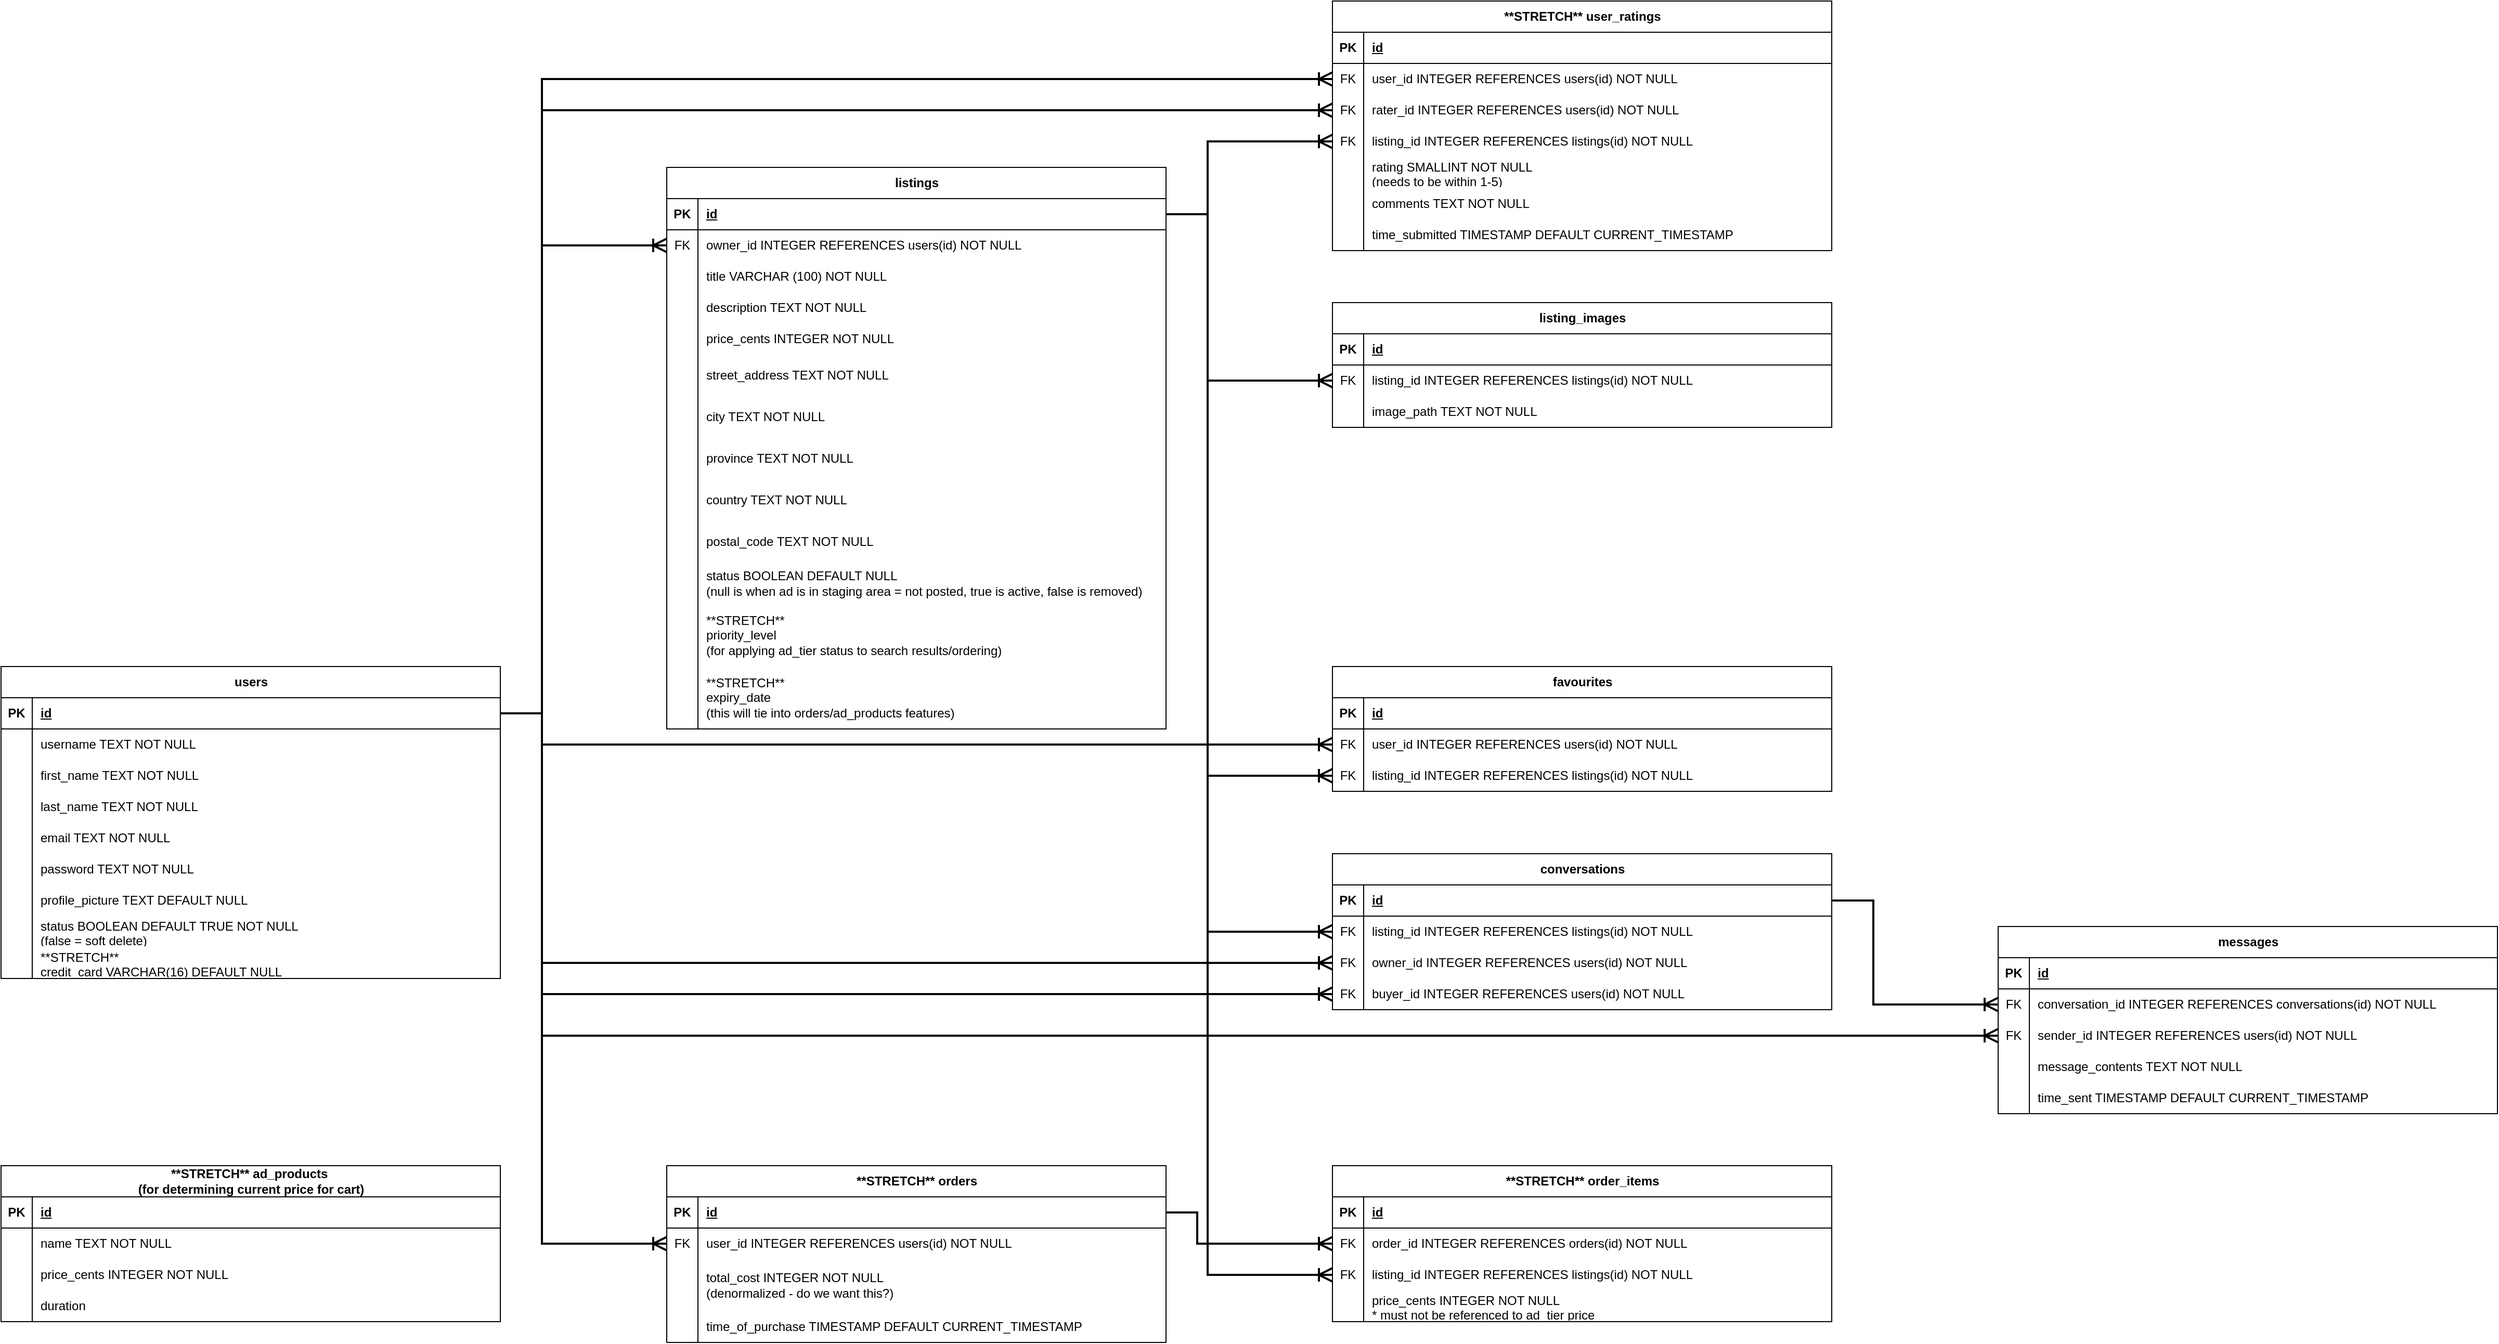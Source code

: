 <mxfile version="23.0.2" type="device">
  <diagram name="Page-1" id="VvhWam94fAn058fj7BaD">
    <mxGraphModel dx="5006" dy="2810" grid="1" gridSize="10" guides="1" tooltips="1" connect="1" arrows="1" fold="1" page="1" pageScale="1" pageWidth="1700" pageHeight="1100" math="0" shadow="0">
      <root>
        <mxCell id="0" />
        <mxCell id="1" parent="0" />
        <mxCell id="djq6IaJUHDn9vAA4K8EV-1" value="**STRETCH** order_items" style="shape=table;startSize=30;container=1;collapsible=1;childLayout=tableLayout;fixedRows=1;rowLines=0;fontStyle=1;align=center;resizeLast=1;html=1;" parent="1" vertex="1">
          <mxGeometry x="120" y="460" width="480" height="150" as="geometry" />
        </mxCell>
        <mxCell id="djq6IaJUHDn9vAA4K8EV-2" value="" style="shape=tableRow;horizontal=0;startSize=0;swimlaneHead=0;swimlaneBody=0;fillColor=none;collapsible=0;dropTarget=0;points=[[0,0.5],[1,0.5]];portConstraint=eastwest;top=0;left=0;right=0;bottom=1;" parent="djq6IaJUHDn9vAA4K8EV-1" vertex="1">
          <mxGeometry y="30" width="480" height="30" as="geometry" />
        </mxCell>
        <mxCell id="djq6IaJUHDn9vAA4K8EV-3" value="PK" style="shape=partialRectangle;connectable=0;fillColor=none;top=0;left=0;bottom=0;right=0;fontStyle=1;overflow=hidden;whiteSpace=wrap;html=1;" parent="djq6IaJUHDn9vAA4K8EV-2" vertex="1">
          <mxGeometry width="30" height="30" as="geometry">
            <mxRectangle width="30" height="30" as="alternateBounds" />
          </mxGeometry>
        </mxCell>
        <mxCell id="djq6IaJUHDn9vAA4K8EV-4" value="id" style="shape=partialRectangle;connectable=0;fillColor=none;top=0;left=0;bottom=0;right=0;align=left;spacingLeft=6;fontStyle=5;overflow=hidden;whiteSpace=wrap;html=1;" parent="djq6IaJUHDn9vAA4K8EV-2" vertex="1">
          <mxGeometry x="30" width="450" height="30" as="geometry">
            <mxRectangle width="450" height="30" as="alternateBounds" />
          </mxGeometry>
        </mxCell>
        <mxCell id="djq6IaJUHDn9vAA4K8EV-5" value="" style="shape=tableRow;horizontal=0;startSize=0;swimlaneHead=0;swimlaneBody=0;fillColor=none;collapsible=0;dropTarget=0;points=[[0,0.5],[1,0.5]];portConstraint=eastwest;top=0;left=0;right=0;bottom=0;" parent="djq6IaJUHDn9vAA4K8EV-1" vertex="1">
          <mxGeometry y="60" width="480" height="30" as="geometry" />
        </mxCell>
        <mxCell id="djq6IaJUHDn9vAA4K8EV-6" value="FK" style="shape=partialRectangle;connectable=0;fillColor=none;top=0;left=0;bottom=0;right=0;editable=1;overflow=hidden;whiteSpace=wrap;html=1;" parent="djq6IaJUHDn9vAA4K8EV-5" vertex="1">
          <mxGeometry width="30" height="30" as="geometry">
            <mxRectangle width="30" height="30" as="alternateBounds" />
          </mxGeometry>
        </mxCell>
        <mxCell id="djq6IaJUHDn9vAA4K8EV-7" value="order_id INTEGER REFERENCES orders(id) NOT NULL" style="shape=partialRectangle;connectable=0;fillColor=none;top=0;left=0;bottom=0;right=0;align=left;spacingLeft=6;overflow=hidden;whiteSpace=wrap;html=1;" parent="djq6IaJUHDn9vAA4K8EV-5" vertex="1">
          <mxGeometry x="30" width="450" height="30" as="geometry">
            <mxRectangle width="450" height="30" as="alternateBounds" />
          </mxGeometry>
        </mxCell>
        <mxCell id="djq6IaJUHDn9vAA4K8EV-8" value="" style="shape=tableRow;horizontal=0;startSize=0;swimlaneHead=0;swimlaneBody=0;fillColor=none;collapsible=0;dropTarget=0;points=[[0,0.5],[1,0.5]];portConstraint=eastwest;top=0;left=0;right=0;bottom=0;" parent="djq6IaJUHDn9vAA4K8EV-1" vertex="1">
          <mxGeometry y="90" width="480" height="30" as="geometry" />
        </mxCell>
        <mxCell id="djq6IaJUHDn9vAA4K8EV-9" value="FK" style="shape=partialRectangle;connectable=0;fillColor=none;top=0;left=0;bottom=0;right=0;editable=1;overflow=hidden;whiteSpace=wrap;html=1;" parent="djq6IaJUHDn9vAA4K8EV-8" vertex="1">
          <mxGeometry width="30" height="30" as="geometry">
            <mxRectangle width="30" height="30" as="alternateBounds" />
          </mxGeometry>
        </mxCell>
        <mxCell id="djq6IaJUHDn9vAA4K8EV-10" value="listing_id INTEGER REFERENCES listings(id) NOT NULL" style="shape=partialRectangle;connectable=0;fillColor=none;top=0;left=0;bottom=0;right=0;align=left;spacingLeft=6;overflow=hidden;whiteSpace=wrap;html=1;" parent="djq6IaJUHDn9vAA4K8EV-8" vertex="1">
          <mxGeometry x="30" width="450" height="30" as="geometry">
            <mxRectangle width="450" height="30" as="alternateBounds" />
          </mxGeometry>
        </mxCell>
        <mxCell id="djq6IaJUHDn9vAA4K8EV-169" value="" style="shape=tableRow;horizontal=0;startSize=0;swimlaneHead=0;swimlaneBody=0;fillColor=none;collapsible=0;dropTarget=0;points=[[0,0.5],[1,0.5]];portConstraint=eastwest;top=0;left=0;right=0;bottom=0;" parent="djq6IaJUHDn9vAA4K8EV-1" vertex="1">
          <mxGeometry y="120" width="480" height="30" as="geometry" />
        </mxCell>
        <mxCell id="djq6IaJUHDn9vAA4K8EV-170" value="" style="shape=partialRectangle;connectable=0;fillColor=none;top=0;left=0;bottom=0;right=0;editable=1;overflow=hidden;whiteSpace=wrap;html=1;" parent="djq6IaJUHDn9vAA4K8EV-169" vertex="1">
          <mxGeometry width="30" height="30" as="geometry">
            <mxRectangle width="30" height="30" as="alternateBounds" />
          </mxGeometry>
        </mxCell>
        <mxCell id="djq6IaJUHDn9vAA4K8EV-171" value="price_cents INTEGER NOT NULL&lt;br&gt;* must not be referenced to ad_tier price" style="shape=partialRectangle;connectable=0;fillColor=none;top=0;left=0;bottom=0;right=0;align=left;spacingLeft=6;overflow=hidden;whiteSpace=wrap;html=1;" parent="djq6IaJUHDn9vAA4K8EV-169" vertex="1">
          <mxGeometry x="30" width="450" height="30" as="geometry">
            <mxRectangle width="450" height="30" as="alternateBounds" />
          </mxGeometry>
        </mxCell>
        <mxCell id="djq6IaJUHDn9vAA4K8EV-14" value="" style="edgeStyle=orthogonalEdgeStyle;fontSize=12;html=1;endArrow=ERoneToMany;rounded=0;strokeWidth=2;endSize=10;exitX=1;exitY=0.5;exitDx=0;exitDy=0;entryX=0;entryY=0.5;entryDx=0;entryDy=0;" parent="1" source="djq6IaJUHDn9vAA4K8EV-16" target="djq6IaJUHDn9vAA4K8EV-32" edge="1">
          <mxGeometry width="100" height="100" relative="1" as="geometry">
            <mxPoint x="-760" y="-155" as="sourcePoint" />
            <mxPoint x="-630" y="-245" as="targetPoint" />
            <Array as="points">
              <mxPoint x="-640" y="25" />
              <mxPoint x="-640" y="-425" />
            </Array>
          </mxGeometry>
        </mxCell>
        <mxCell id="djq6IaJUHDn9vAA4K8EV-15" value="users" style="shape=table;startSize=30;container=1;collapsible=1;childLayout=tableLayout;fixedRows=1;rowLines=0;fontStyle=1;align=center;resizeLast=1;html=1;" parent="1" vertex="1">
          <mxGeometry x="-1160" y="-20" width="480" height="300" as="geometry" />
        </mxCell>
        <mxCell id="djq6IaJUHDn9vAA4K8EV-16" value="" style="shape=tableRow;horizontal=0;startSize=0;swimlaneHead=0;swimlaneBody=0;fillColor=none;collapsible=0;dropTarget=0;points=[[0,0.5],[1,0.5]];portConstraint=eastwest;top=0;left=0;right=0;bottom=1;" parent="djq6IaJUHDn9vAA4K8EV-15" vertex="1">
          <mxGeometry y="30" width="480" height="30" as="geometry" />
        </mxCell>
        <mxCell id="djq6IaJUHDn9vAA4K8EV-17" value="PK" style="shape=partialRectangle;connectable=0;fillColor=none;top=0;left=0;bottom=0;right=0;fontStyle=1;overflow=hidden;whiteSpace=wrap;html=1;" parent="djq6IaJUHDn9vAA4K8EV-16" vertex="1">
          <mxGeometry width="30" height="30" as="geometry">
            <mxRectangle width="30" height="30" as="alternateBounds" />
          </mxGeometry>
        </mxCell>
        <mxCell id="djq6IaJUHDn9vAA4K8EV-18" value="id" style="shape=partialRectangle;connectable=0;fillColor=none;top=0;left=0;bottom=0;right=0;align=left;spacingLeft=6;fontStyle=5;overflow=hidden;whiteSpace=wrap;html=1;" parent="djq6IaJUHDn9vAA4K8EV-16" vertex="1">
          <mxGeometry x="30" width="450" height="30" as="geometry">
            <mxRectangle width="450" height="30" as="alternateBounds" />
          </mxGeometry>
        </mxCell>
        <mxCell id="djq6IaJUHDn9vAA4K8EV-19" value="" style="shape=tableRow;horizontal=0;startSize=0;swimlaneHead=0;swimlaneBody=0;fillColor=none;collapsible=0;dropTarget=0;points=[[0,0.5],[1,0.5]];portConstraint=eastwest;top=0;left=0;right=0;bottom=0;" parent="djq6IaJUHDn9vAA4K8EV-15" vertex="1">
          <mxGeometry y="60" width="480" height="30" as="geometry" />
        </mxCell>
        <mxCell id="djq6IaJUHDn9vAA4K8EV-20" value="" style="shape=partialRectangle;connectable=0;fillColor=none;top=0;left=0;bottom=0;right=0;editable=1;overflow=hidden;whiteSpace=wrap;html=1;" parent="djq6IaJUHDn9vAA4K8EV-19" vertex="1">
          <mxGeometry width="30" height="30" as="geometry">
            <mxRectangle width="30" height="30" as="alternateBounds" />
          </mxGeometry>
        </mxCell>
        <mxCell id="djq6IaJUHDn9vAA4K8EV-21" value="username TEXT NOT NULL" style="shape=partialRectangle;connectable=0;fillColor=none;top=0;left=0;bottom=0;right=0;align=left;spacingLeft=6;overflow=hidden;whiteSpace=wrap;html=1;" parent="djq6IaJUHDn9vAA4K8EV-19" vertex="1">
          <mxGeometry x="30" width="450" height="30" as="geometry">
            <mxRectangle width="450" height="30" as="alternateBounds" />
          </mxGeometry>
        </mxCell>
        <mxCell id="djq6IaJUHDn9vAA4K8EV-216" value="" style="shape=tableRow;horizontal=0;startSize=0;swimlaneHead=0;swimlaneBody=0;fillColor=none;collapsible=0;dropTarget=0;points=[[0,0.5],[1,0.5]];portConstraint=eastwest;top=0;left=0;right=0;bottom=0;" parent="djq6IaJUHDn9vAA4K8EV-15" vertex="1">
          <mxGeometry y="90" width="480" height="30" as="geometry" />
        </mxCell>
        <mxCell id="djq6IaJUHDn9vAA4K8EV-217" value="" style="shape=partialRectangle;connectable=0;fillColor=none;top=0;left=0;bottom=0;right=0;editable=1;overflow=hidden;whiteSpace=wrap;html=1;" parent="djq6IaJUHDn9vAA4K8EV-216" vertex="1">
          <mxGeometry width="30" height="30" as="geometry">
            <mxRectangle width="30" height="30" as="alternateBounds" />
          </mxGeometry>
        </mxCell>
        <mxCell id="djq6IaJUHDn9vAA4K8EV-218" value="first_name TEXT NOT NULL" style="shape=partialRectangle;connectable=0;fillColor=none;top=0;left=0;bottom=0;right=0;align=left;spacingLeft=6;overflow=hidden;whiteSpace=wrap;html=1;" parent="djq6IaJUHDn9vAA4K8EV-216" vertex="1">
          <mxGeometry x="30" width="450" height="30" as="geometry">
            <mxRectangle width="450" height="30" as="alternateBounds" />
          </mxGeometry>
        </mxCell>
        <mxCell id="djq6IaJUHDn9vAA4K8EV-22" value="" style="shape=tableRow;horizontal=0;startSize=0;swimlaneHead=0;swimlaneBody=0;fillColor=none;collapsible=0;dropTarget=0;points=[[0,0.5],[1,0.5]];portConstraint=eastwest;top=0;left=0;right=0;bottom=0;" parent="djq6IaJUHDn9vAA4K8EV-15" vertex="1">
          <mxGeometry y="120" width="480" height="30" as="geometry" />
        </mxCell>
        <mxCell id="djq6IaJUHDn9vAA4K8EV-23" value="" style="shape=partialRectangle;connectable=0;fillColor=none;top=0;left=0;bottom=0;right=0;editable=1;overflow=hidden;whiteSpace=wrap;html=1;" parent="djq6IaJUHDn9vAA4K8EV-22" vertex="1">
          <mxGeometry width="30" height="30" as="geometry">
            <mxRectangle width="30" height="30" as="alternateBounds" />
          </mxGeometry>
        </mxCell>
        <mxCell id="djq6IaJUHDn9vAA4K8EV-24" value="last_name TEXT NOT NULL" style="shape=partialRectangle;connectable=0;fillColor=none;top=0;left=0;bottom=0;right=0;align=left;spacingLeft=6;overflow=hidden;whiteSpace=wrap;html=1;" parent="djq6IaJUHDn9vAA4K8EV-22" vertex="1">
          <mxGeometry x="30" width="450" height="30" as="geometry">
            <mxRectangle width="450" height="30" as="alternateBounds" />
          </mxGeometry>
        </mxCell>
        <mxCell id="djq6IaJUHDn9vAA4K8EV-25" value="" style="shape=tableRow;horizontal=0;startSize=0;swimlaneHead=0;swimlaneBody=0;fillColor=none;collapsible=0;dropTarget=0;points=[[0,0.5],[1,0.5]];portConstraint=eastwest;top=0;left=0;right=0;bottom=0;" parent="djq6IaJUHDn9vAA4K8EV-15" vertex="1">
          <mxGeometry y="150" width="480" height="30" as="geometry" />
        </mxCell>
        <mxCell id="djq6IaJUHDn9vAA4K8EV-26" value="" style="shape=partialRectangle;connectable=0;fillColor=none;top=0;left=0;bottom=0;right=0;editable=1;overflow=hidden;whiteSpace=wrap;html=1;" parent="djq6IaJUHDn9vAA4K8EV-25" vertex="1">
          <mxGeometry width="30" height="30" as="geometry">
            <mxRectangle width="30" height="30" as="alternateBounds" />
          </mxGeometry>
        </mxCell>
        <mxCell id="djq6IaJUHDn9vAA4K8EV-27" value="email TEXT NOT NULL" style="shape=partialRectangle;connectable=0;fillColor=none;top=0;left=0;bottom=0;right=0;align=left;spacingLeft=6;overflow=hidden;whiteSpace=wrap;html=1;" parent="djq6IaJUHDn9vAA4K8EV-25" vertex="1">
          <mxGeometry x="30" width="450" height="30" as="geometry">
            <mxRectangle width="450" height="30" as="alternateBounds" />
          </mxGeometry>
        </mxCell>
        <mxCell id="djq6IaJUHDn9vAA4K8EV-154" value="" style="shape=tableRow;horizontal=0;startSize=0;swimlaneHead=0;swimlaneBody=0;fillColor=none;collapsible=0;dropTarget=0;points=[[0,0.5],[1,0.5]];portConstraint=eastwest;top=0;left=0;right=0;bottom=0;" parent="djq6IaJUHDn9vAA4K8EV-15" vertex="1">
          <mxGeometry y="180" width="480" height="30" as="geometry" />
        </mxCell>
        <mxCell id="djq6IaJUHDn9vAA4K8EV-155" value="" style="shape=partialRectangle;connectable=0;fillColor=none;top=0;left=0;bottom=0;right=0;editable=1;overflow=hidden;whiteSpace=wrap;html=1;" parent="djq6IaJUHDn9vAA4K8EV-154" vertex="1">
          <mxGeometry width="30" height="30" as="geometry">
            <mxRectangle width="30" height="30" as="alternateBounds" />
          </mxGeometry>
        </mxCell>
        <mxCell id="djq6IaJUHDn9vAA4K8EV-156" value="password TEXT NOT NULL" style="shape=partialRectangle;connectable=0;fillColor=none;top=0;left=0;bottom=0;right=0;align=left;spacingLeft=6;overflow=hidden;whiteSpace=wrap;html=1;" parent="djq6IaJUHDn9vAA4K8EV-154" vertex="1">
          <mxGeometry x="30" width="450" height="30" as="geometry">
            <mxRectangle width="450" height="30" as="alternateBounds" />
          </mxGeometry>
        </mxCell>
        <mxCell id="djq6IaJUHDn9vAA4K8EV-219" value="" style="shape=tableRow;horizontal=0;startSize=0;swimlaneHead=0;swimlaneBody=0;fillColor=none;collapsible=0;dropTarget=0;points=[[0,0.5],[1,0.5]];portConstraint=eastwest;top=0;left=0;right=0;bottom=0;" parent="djq6IaJUHDn9vAA4K8EV-15" vertex="1">
          <mxGeometry y="210" width="480" height="30" as="geometry" />
        </mxCell>
        <mxCell id="djq6IaJUHDn9vAA4K8EV-220" value="" style="shape=partialRectangle;connectable=0;fillColor=none;top=0;left=0;bottom=0;right=0;editable=1;overflow=hidden;whiteSpace=wrap;html=1;" parent="djq6IaJUHDn9vAA4K8EV-219" vertex="1">
          <mxGeometry width="30" height="30" as="geometry">
            <mxRectangle width="30" height="30" as="alternateBounds" />
          </mxGeometry>
        </mxCell>
        <mxCell id="djq6IaJUHDn9vAA4K8EV-221" value="profile_picture TEXT DEFAULT NULL&amp;nbsp;" style="shape=partialRectangle;connectable=0;fillColor=none;top=0;left=0;bottom=0;right=0;align=left;spacingLeft=6;overflow=hidden;whiteSpace=wrap;html=1;" parent="djq6IaJUHDn9vAA4K8EV-219" vertex="1">
          <mxGeometry x="30" width="450" height="30" as="geometry">
            <mxRectangle width="450" height="30" as="alternateBounds" />
          </mxGeometry>
        </mxCell>
        <mxCell id="K7VB3gnn1pL5OMKaVx41-1" value="" style="shape=tableRow;horizontal=0;startSize=0;swimlaneHead=0;swimlaneBody=0;fillColor=none;collapsible=0;dropTarget=0;points=[[0,0.5],[1,0.5]];portConstraint=eastwest;top=0;left=0;right=0;bottom=0;" vertex="1" parent="djq6IaJUHDn9vAA4K8EV-15">
          <mxGeometry y="240" width="480" height="30" as="geometry" />
        </mxCell>
        <mxCell id="K7VB3gnn1pL5OMKaVx41-2" value="" style="shape=partialRectangle;connectable=0;fillColor=none;top=0;left=0;bottom=0;right=0;editable=1;overflow=hidden;whiteSpace=wrap;html=1;" vertex="1" parent="K7VB3gnn1pL5OMKaVx41-1">
          <mxGeometry width="30" height="30" as="geometry">
            <mxRectangle width="30" height="30" as="alternateBounds" />
          </mxGeometry>
        </mxCell>
        <mxCell id="K7VB3gnn1pL5OMKaVx41-3" value="status BOOLEAN DEFAULT TRUE NOT NULL&lt;br&gt;(false = soft delete)" style="shape=partialRectangle;connectable=0;fillColor=none;top=0;left=0;bottom=0;right=0;align=left;spacingLeft=6;overflow=hidden;whiteSpace=wrap;html=1;" vertex="1" parent="K7VB3gnn1pL5OMKaVx41-1">
          <mxGeometry x="30" width="450" height="30" as="geometry">
            <mxRectangle width="450" height="30" as="alternateBounds" />
          </mxGeometry>
        </mxCell>
        <mxCell id="djq6IaJUHDn9vAA4K8EV-178" value="" style="shape=tableRow;horizontal=0;startSize=0;swimlaneHead=0;swimlaneBody=0;fillColor=none;collapsible=0;dropTarget=0;points=[[0,0.5],[1,0.5]];portConstraint=eastwest;top=0;left=0;right=0;bottom=0;" parent="djq6IaJUHDn9vAA4K8EV-15" vertex="1">
          <mxGeometry y="270" width="480" height="30" as="geometry" />
        </mxCell>
        <mxCell id="djq6IaJUHDn9vAA4K8EV-179" value="" style="shape=partialRectangle;connectable=0;fillColor=none;top=0;left=0;bottom=0;right=0;editable=1;overflow=hidden;whiteSpace=wrap;html=1;" parent="djq6IaJUHDn9vAA4K8EV-178" vertex="1">
          <mxGeometry width="30" height="30" as="geometry">
            <mxRectangle width="30" height="30" as="alternateBounds" />
          </mxGeometry>
        </mxCell>
        <mxCell id="djq6IaJUHDn9vAA4K8EV-180" value="**STRETCH**&lt;br&gt;credit_card VARCHAR(16) DEFAULT NULL" style="shape=partialRectangle;connectable=0;fillColor=none;top=0;left=0;bottom=0;right=0;align=left;spacingLeft=6;overflow=hidden;whiteSpace=wrap;html=1;" parent="djq6IaJUHDn9vAA4K8EV-178" vertex="1">
          <mxGeometry x="30" width="450" height="30" as="geometry">
            <mxRectangle width="450" height="30" as="alternateBounds" />
          </mxGeometry>
        </mxCell>
        <mxCell id="djq6IaJUHDn9vAA4K8EV-28" value="listings" style="shape=table;startSize=30;container=1;collapsible=1;childLayout=tableLayout;fixedRows=1;rowLines=0;fontStyle=1;align=center;resizeLast=1;html=1;" parent="1" vertex="1">
          <mxGeometry x="-520" y="-500" width="480" height="540" as="geometry" />
        </mxCell>
        <mxCell id="djq6IaJUHDn9vAA4K8EV-29" value="" style="shape=tableRow;horizontal=0;startSize=0;swimlaneHead=0;swimlaneBody=0;fillColor=none;collapsible=0;dropTarget=0;points=[[0,0.5],[1,0.5]];portConstraint=eastwest;top=0;left=0;right=0;bottom=1;" parent="djq6IaJUHDn9vAA4K8EV-28" vertex="1">
          <mxGeometry y="30" width="480" height="30" as="geometry" />
        </mxCell>
        <mxCell id="djq6IaJUHDn9vAA4K8EV-30" value="PK" style="shape=partialRectangle;connectable=0;fillColor=none;top=0;left=0;bottom=0;right=0;fontStyle=1;overflow=hidden;whiteSpace=wrap;html=1;" parent="djq6IaJUHDn9vAA4K8EV-29" vertex="1">
          <mxGeometry width="30" height="30" as="geometry">
            <mxRectangle width="30" height="30" as="alternateBounds" />
          </mxGeometry>
        </mxCell>
        <mxCell id="djq6IaJUHDn9vAA4K8EV-31" value="id" style="shape=partialRectangle;connectable=0;fillColor=none;top=0;left=0;bottom=0;right=0;align=left;spacingLeft=6;fontStyle=5;overflow=hidden;whiteSpace=wrap;html=1;" parent="djq6IaJUHDn9vAA4K8EV-29" vertex="1">
          <mxGeometry x="30" width="450" height="30" as="geometry">
            <mxRectangle width="450" height="30" as="alternateBounds" />
          </mxGeometry>
        </mxCell>
        <mxCell id="djq6IaJUHDn9vAA4K8EV-32" value="" style="shape=tableRow;horizontal=0;startSize=0;swimlaneHead=0;swimlaneBody=0;fillColor=none;collapsible=0;dropTarget=0;points=[[0,0.5],[1,0.5]];portConstraint=eastwest;top=0;left=0;right=0;bottom=0;" parent="djq6IaJUHDn9vAA4K8EV-28" vertex="1">
          <mxGeometry y="60" width="480" height="30" as="geometry" />
        </mxCell>
        <mxCell id="djq6IaJUHDn9vAA4K8EV-33" value="FK" style="shape=partialRectangle;connectable=0;fillColor=none;top=0;left=0;bottom=0;right=0;editable=1;overflow=hidden;whiteSpace=wrap;html=1;" parent="djq6IaJUHDn9vAA4K8EV-32" vertex="1">
          <mxGeometry width="30" height="30" as="geometry">
            <mxRectangle width="30" height="30" as="alternateBounds" />
          </mxGeometry>
        </mxCell>
        <mxCell id="djq6IaJUHDn9vAA4K8EV-34" value="owner_id INTEGER REFERENCES users(id) NOT NULL" style="shape=partialRectangle;connectable=0;fillColor=none;top=0;left=0;bottom=0;right=0;align=left;spacingLeft=6;overflow=hidden;whiteSpace=wrap;html=1;" parent="djq6IaJUHDn9vAA4K8EV-32" vertex="1">
          <mxGeometry x="30" width="450" height="30" as="geometry">
            <mxRectangle width="450" height="30" as="alternateBounds" />
          </mxGeometry>
        </mxCell>
        <mxCell id="djq6IaJUHDn9vAA4K8EV-35" value="" style="shape=tableRow;horizontal=0;startSize=0;swimlaneHead=0;swimlaneBody=0;fillColor=none;collapsible=0;dropTarget=0;points=[[0,0.5],[1,0.5]];portConstraint=eastwest;top=0;left=0;right=0;bottom=0;" parent="djq6IaJUHDn9vAA4K8EV-28" vertex="1">
          <mxGeometry y="90" width="480" height="30" as="geometry" />
        </mxCell>
        <mxCell id="djq6IaJUHDn9vAA4K8EV-36" value="" style="shape=partialRectangle;connectable=0;fillColor=none;top=0;left=0;bottom=0;right=0;editable=1;overflow=hidden;whiteSpace=wrap;html=1;" parent="djq6IaJUHDn9vAA4K8EV-35" vertex="1">
          <mxGeometry width="30" height="30" as="geometry">
            <mxRectangle width="30" height="30" as="alternateBounds" />
          </mxGeometry>
        </mxCell>
        <mxCell id="djq6IaJUHDn9vAA4K8EV-37" value="title VARCHAR (100) NOT NULL" style="shape=partialRectangle;connectable=0;fillColor=none;top=0;left=0;bottom=0;right=0;align=left;spacingLeft=6;overflow=hidden;whiteSpace=wrap;html=1;" parent="djq6IaJUHDn9vAA4K8EV-35" vertex="1">
          <mxGeometry x="30" width="450" height="30" as="geometry">
            <mxRectangle width="450" height="30" as="alternateBounds" />
          </mxGeometry>
        </mxCell>
        <mxCell id="djq6IaJUHDn9vAA4K8EV-38" value="" style="shape=tableRow;horizontal=0;startSize=0;swimlaneHead=0;swimlaneBody=0;fillColor=none;collapsible=0;dropTarget=0;points=[[0,0.5],[1,0.5]];portConstraint=eastwest;top=0;left=0;right=0;bottom=0;" parent="djq6IaJUHDn9vAA4K8EV-28" vertex="1">
          <mxGeometry y="120" width="480" height="30" as="geometry" />
        </mxCell>
        <mxCell id="djq6IaJUHDn9vAA4K8EV-39" value="" style="shape=partialRectangle;connectable=0;fillColor=none;top=0;left=0;bottom=0;right=0;editable=1;overflow=hidden;whiteSpace=wrap;html=1;" parent="djq6IaJUHDn9vAA4K8EV-38" vertex="1">
          <mxGeometry width="30" height="30" as="geometry">
            <mxRectangle width="30" height="30" as="alternateBounds" />
          </mxGeometry>
        </mxCell>
        <mxCell id="djq6IaJUHDn9vAA4K8EV-40" value="description TEXT NOT NULL" style="shape=partialRectangle;connectable=0;fillColor=none;top=0;left=0;bottom=0;right=0;align=left;spacingLeft=6;overflow=hidden;whiteSpace=wrap;html=1;" parent="djq6IaJUHDn9vAA4K8EV-38" vertex="1">
          <mxGeometry x="30" width="450" height="30" as="geometry">
            <mxRectangle width="450" height="30" as="alternateBounds" />
          </mxGeometry>
        </mxCell>
        <mxCell id="djq6IaJUHDn9vAA4K8EV-71" value="" style="shape=tableRow;horizontal=0;startSize=0;swimlaneHead=0;swimlaneBody=0;fillColor=none;collapsible=0;dropTarget=0;points=[[0,0.5],[1,0.5]];portConstraint=eastwest;top=0;left=0;right=0;bottom=0;" parent="djq6IaJUHDn9vAA4K8EV-28" vertex="1">
          <mxGeometry y="150" width="480" height="30" as="geometry" />
        </mxCell>
        <mxCell id="djq6IaJUHDn9vAA4K8EV-72" value="" style="shape=partialRectangle;connectable=0;fillColor=none;top=0;left=0;bottom=0;right=0;editable=1;overflow=hidden;whiteSpace=wrap;html=1;" parent="djq6IaJUHDn9vAA4K8EV-71" vertex="1">
          <mxGeometry width="30" height="30" as="geometry">
            <mxRectangle width="30" height="30" as="alternateBounds" />
          </mxGeometry>
        </mxCell>
        <mxCell id="djq6IaJUHDn9vAA4K8EV-73" value="price_cents INTEGER NOT NULL" style="shape=partialRectangle;connectable=0;fillColor=none;top=0;left=0;bottom=0;right=0;align=left;spacingLeft=6;overflow=hidden;whiteSpace=wrap;html=1;" parent="djq6IaJUHDn9vAA4K8EV-71" vertex="1">
          <mxGeometry x="30" width="450" height="30" as="geometry">
            <mxRectangle width="450" height="30" as="alternateBounds" />
          </mxGeometry>
        </mxCell>
        <mxCell id="djq6IaJUHDn9vAA4K8EV-109" value="" style="shape=tableRow;horizontal=0;startSize=0;swimlaneHead=0;swimlaneBody=0;fillColor=none;collapsible=0;dropTarget=0;points=[[0,0.5],[1,0.5]];portConstraint=eastwest;top=0;left=0;right=0;bottom=0;" parent="djq6IaJUHDn9vAA4K8EV-28" vertex="1">
          <mxGeometry y="180" width="480" height="40" as="geometry" />
        </mxCell>
        <mxCell id="djq6IaJUHDn9vAA4K8EV-110" value="" style="shape=partialRectangle;connectable=0;fillColor=none;top=0;left=0;bottom=0;right=0;editable=1;overflow=hidden;whiteSpace=wrap;html=1;" parent="djq6IaJUHDn9vAA4K8EV-109" vertex="1">
          <mxGeometry width="30" height="40" as="geometry">
            <mxRectangle width="30" height="40" as="alternateBounds" />
          </mxGeometry>
        </mxCell>
        <mxCell id="djq6IaJUHDn9vAA4K8EV-111" value="street_address TEXT NOT NULL" style="shape=partialRectangle;connectable=0;fillColor=none;top=0;left=0;bottom=0;right=0;align=left;spacingLeft=6;overflow=hidden;whiteSpace=wrap;html=1;" parent="djq6IaJUHDn9vAA4K8EV-109" vertex="1">
          <mxGeometry x="30" width="450" height="40" as="geometry">
            <mxRectangle width="450" height="40" as="alternateBounds" />
          </mxGeometry>
        </mxCell>
        <mxCell id="djq6IaJUHDn9vAA4K8EV-287" value="" style="shape=tableRow;horizontal=0;startSize=0;swimlaneHead=0;swimlaneBody=0;fillColor=none;collapsible=0;dropTarget=0;points=[[0,0.5],[1,0.5]];portConstraint=eastwest;top=0;left=0;right=0;bottom=0;" parent="djq6IaJUHDn9vAA4K8EV-28" vertex="1">
          <mxGeometry y="220" width="480" height="40" as="geometry" />
        </mxCell>
        <mxCell id="djq6IaJUHDn9vAA4K8EV-288" value="" style="shape=partialRectangle;connectable=0;fillColor=none;top=0;left=0;bottom=0;right=0;editable=1;overflow=hidden;whiteSpace=wrap;html=1;" parent="djq6IaJUHDn9vAA4K8EV-287" vertex="1">
          <mxGeometry width="30" height="40" as="geometry">
            <mxRectangle width="30" height="40" as="alternateBounds" />
          </mxGeometry>
        </mxCell>
        <mxCell id="djq6IaJUHDn9vAA4K8EV-289" value="city TEXT NOT NULL" style="shape=partialRectangle;connectable=0;fillColor=none;top=0;left=0;bottom=0;right=0;align=left;spacingLeft=6;overflow=hidden;whiteSpace=wrap;html=1;" parent="djq6IaJUHDn9vAA4K8EV-287" vertex="1">
          <mxGeometry x="30" width="450" height="40" as="geometry">
            <mxRectangle width="450" height="40" as="alternateBounds" />
          </mxGeometry>
        </mxCell>
        <mxCell id="djq6IaJUHDn9vAA4K8EV-290" value="" style="shape=tableRow;horizontal=0;startSize=0;swimlaneHead=0;swimlaneBody=0;fillColor=none;collapsible=0;dropTarget=0;points=[[0,0.5],[1,0.5]];portConstraint=eastwest;top=0;left=0;right=0;bottom=0;" parent="djq6IaJUHDn9vAA4K8EV-28" vertex="1">
          <mxGeometry y="260" width="480" height="40" as="geometry" />
        </mxCell>
        <mxCell id="djq6IaJUHDn9vAA4K8EV-291" value="" style="shape=partialRectangle;connectable=0;fillColor=none;top=0;left=0;bottom=0;right=0;editable=1;overflow=hidden;whiteSpace=wrap;html=1;" parent="djq6IaJUHDn9vAA4K8EV-290" vertex="1">
          <mxGeometry width="30" height="40" as="geometry">
            <mxRectangle width="30" height="40" as="alternateBounds" />
          </mxGeometry>
        </mxCell>
        <mxCell id="djq6IaJUHDn9vAA4K8EV-292" value="province TEXT NOT NULL" style="shape=partialRectangle;connectable=0;fillColor=none;top=0;left=0;bottom=0;right=0;align=left;spacingLeft=6;overflow=hidden;whiteSpace=wrap;html=1;" parent="djq6IaJUHDn9vAA4K8EV-290" vertex="1">
          <mxGeometry x="30" width="450" height="40" as="geometry">
            <mxRectangle width="450" height="40" as="alternateBounds" />
          </mxGeometry>
        </mxCell>
        <mxCell id="djq6IaJUHDn9vAA4K8EV-293" value="" style="shape=tableRow;horizontal=0;startSize=0;swimlaneHead=0;swimlaneBody=0;fillColor=none;collapsible=0;dropTarget=0;points=[[0,0.5],[1,0.5]];portConstraint=eastwest;top=0;left=0;right=0;bottom=0;" parent="djq6IaJUHDn9vAA4K8EV-28" vertex="1">
          <mxGeometry y="300" width="480" height="40" as="geometry" />
        </mxCell>
        <mxCell id="djq6IaJUHDn9vAA4K8EV-294" value="" style="shape=partialRectangle;connectable=0;fillColor=none;top=0;left=0;bottom=0;right=0;editable=1;overflow=hidden;whiteSpace=wrap;html=1;" parent="djq6IaJUHDn9vAA4K8EV-293" vertex="1">
          <mxGeometry width="30" height="40" as="geometry">
            <mxRectangle width="30" height="40" as="alternateBounds" />
          </mxGeometry>
        </mxCell>
        <mxCell id="djq6IaJUHDn9vAA4K8EV-295" value="country TEXT NOT NULL" style="shape=partialRectangle;connectable=0;fillColor=none;top=0;left=0;bottom=0;right=0;align=left;spacingLeft=6;overflow=hidden;whiteSpace=wrap;html=1;" parent="djq6IaJUHDn9vAA4K8EV-293" vertex="1">
          <mxGeometry x="30" width="450" height="40" as="geometry">
            <mxRectangle width="450" height="40" as="alternateBounds" />
          </mxGeometry>
        </mxCell>
        <mxCell id="djq6IaJUHDn9vAA4K8EV-299" value="" style="shape=tableRow;horizontal=0;startSize=0;swimlaneHead=0;swimlaneBody=0;fillColor=none;collapsible=0;dropTarget=0;points=[[0,0.5],[1,0.5]];portConstraint=eastwest;top=0;left=0;right=0;bottom=0;" parent="djq6IaJUHDn9vAA4K8EV-28" vertex="1">
          <mxGeometry y="340" width="480" height="40" as="geometry" />
        </mxCell>
        <mxCell id="djq6IaJUHDn9vAA4K8EV-300" value="" style="shape=partialRectangle;connectable=0;fillColor=none;top=0;left=0;bottom=0;right=0;editable=1;overflow=hidden;whiteSpace=wrap;html=1;" parent="djq6IaJUHDn9vAA4K8EV-299" vertex="1">
          <mxGeometry width="30" height="40" as="geometry">
            <mxRectangle width="30" height="40" as="alternateBounds" />
          </mxGeometry>
        </mxCell>
        <mxCell id="djq6IaJUHDn9vAA4K8EV-301" value="postal_code TEXT NOT NULL" style="shape=partialRectangle;connectable=0;fillColor=none;top=0;left=0;bottom=0;right=0;align=left;spacingLeft=6;overflow=hidden;whiteSpace=wrap;html=1;" parent="djq6IaJUHDn9vAA4K8EV-299" vertex="1">
          <mxGeometry x="30" width="450" height="40" as="geometry">
            <mxRectangle width="450" height="40" as="alternateBounds" />
          </mxGeometry>
        </mxCell>
        <mxCell id="djq6IaJUHDn9vAA4K8EV-296" value="" style="shape=tableRow;horizontal=0;startSize=0;swimlaneHead=0;swimlaneBody=0;fillColor=none;collapsible=0;dropTarget=0;points=[[0,0.5],[1,0.5]];portConstraint=eastwest;top=0;left=0;right=0;bottom=0;" parent="djq6IaJUHDn9vAA4K8EV-28" vertex="1">
          <mxGeometry y="380" width="480" height="40" as="geometry" />
        </mxCell>
        <mxCell id="djq6IaJUHDn9vAA4K8EV-297" value="" style="shape=partialRectangle;connectable=0;fillColor=none;top=0;left=0;bottom=0;right=0;editable=1;overflow=hidden;whiteSpace=wrap;html=1;" parent="djq6IaJUHDn9vAA4K8EV-296" vertex="1">
          <mxGeometry width="30" height="40" as="geometry">
            <mxRectangle width="30" height="40" as="alternateBounds" />
          </mxGeometry>
        </mxCell>
        <mxCell id="djq6IaJUHDn9vAA4K8EV-298" value="status BOOLEAN DEFAULT NULL&lt;br&gt;(null is when ad is in staging area = not posted, true is active, false is removed)" style="shape=partialRectangle;connectable=0;fillColor=none;top=0;left=0;bottom=0;right=0;align=left;spacingLeft=6;overflow=hidden;whiteSpace=wrap;html=1;" parent="djq6IaJUHDn9vAA4K8EV-296" vertex="1">
          <mxGeometry x="30" width="450" height="40" as="geometry">
            <mxRectangle width="450" height="40" as="alternateBounds" />
          </mxGeometry>
        </mxCell>
        <mxCell id="djq6IaJUHDn9vAA4K8EV-160" value="" style="shape=tableRow;horizontal=0;startSize=0;swimlaneHead=0;swimlaneBody=0;fillColor=none;collapsible=0;dropTarget=0;points=[[0,0.5],[1,0.5]];portConstraint=eastwest;top=0;left=0;right=0;bottom=0;" parent="djq6IaJUHDn9vAA4K8EV-28" vertex="1">
          <mxGeometry y="420" width="480" height="60" as="geometry" />
        </mxCell>
        <mxCell id="djq6IaJUHDn9vAA4K8EV-161" value="" style="shape=partialRectangle;connectable=0;fillColor=none;top=0;left=0;bottom=0;right=0;editable=1;overflow=hidden;whiteSpace=wrap;html=1;" parent="djq6IaJUHDn9vAA4K8EV-160" vertex="1">
          <mxGeometry width="30" height="60" as="geometry">
            <mxRectangle width="30" height="60" as="alternateBounds" />
          </mxGeometry>
        </mxCell>
        <mxCell id="djq6IaJUHDn9vAA4K8EV-162" value="**STRETCH**&lt;br&gt;priority_level&lt;br&gt;(for applying ad_tier status to search results/ordering)" style="shape=partialRectangle;connectable=0;fillColor=none;top=0;left=0;bottom=0;right=0;align=left;spacingLeft=6;overflow=hidden;whiteSpace=wrap;html=1;" parent="djq6IaJUHDn9vAA4K8EV-160" vertex="1">
          <mxGeometry x="30" width="450" height="60" as="geometry">
            <mxRectangle width="450" height="60" as="alternateBounds" />
          </mxGeometry>
        </mxCell>
        <mxCell id="djq6IaJUHDn9vAA4K8EV-188" value="" style="shape=tableRow;horizontal=0;startSize=0;swimlaneHead=0;swimlaneBody=0;fillColor=none;collapsible=0;dropTarget=0;points=[[0,0.5],[1,0.5]];portConstraint=eastwest;top=0;left=0;right=0;bottom=0;" parent="djq6IaJUHDn9vAA4K8EV-28" vertex="1">
          <mxGeometry y="480" width="480" height="60" as="geometry" />
        </mxCell>
        <mxCell id="djq6IaJUHDn9vAA4K8EV-189" value="" style="shape=partialRectangle;connectable=0;fillColor=none;top=0;left=0;bottom=0;right=0;editable=1;overflow=hidden;whiteSpace=wrap;html=1;" parent="djq6IaJUHDn9vAA4K8EV-188" vertex="1">
          <mxGeometry width="30" height="60" as="geometry">
            <mxRectangle width="30" height="60" as="alternateBounds" />
          </mxGeometry>
        </mxCell>
        <mxCell id="djq6IaJUHDn9vAA4K8EV-190" value="**STRETCH**&lt;br&gt;expiry_date&lt;br&gt;(this will tie into orders/ad_products features)" style="shape=partialRectangle;connectable=0;fillColor=none;top=0;left=0;bottom=0;right=0;align=left;spacingLeft=6;overflow=hidden;whiteSpace=wrap;html=1;" parent="djq6IaJUHDn9vAA4K8EV-188" vertex="1">
          <mxGeometry x="30" width="450" height="60" as="geometry">
            <mxRectangle width="450" height="60" as="alternateBounds" />
          </mxGeometry>
        </mxCell>
        <mxCell id="djq6IaJUHDn9vAA4K8EV-41" value="messages" style="shape=table;startSize=30;container=1;collapsible=1;childLayout=tableLayout;fixedRows=1;rowLines=0;fontStyle=1;align=center;resizeLast=1;html=1;" parent="1" vertex="1">
          <mxGeometry x="760" y="230" width="480" height="180" as="geometry" />
        </mxCell>
        <mxCell id="djq6IaJUHDn9vAA4K8EV-42" value="" style="shape=tableRow;horizontal=0;startSize=0;swimlaneHead=0;swimlaneBody=0;fillColor=none;collapsible=0;dropTarget=0;points=[[0,0.5],[1,0.5]];portConstraint=eastwest;top=0;left=0;right=0;bottom=1;" parent="djq6IaJUHDn9vAA4K8EV-41" vertex="1">
          <mxGeometry y="30" width="480" height="30" as="geometry" />
        </mxCell>
        <mxCell id="djq6IaJUHDn9vAA4K8EV-43" value="PK" style="shape=partialRectangle;connectable=0;fillColor=none;top=0;left=0;bottom=0;right=0;fontStyle=1;overflow=hidden;whiteSpace=wrap;html=1;" parent="djq6IaJUHDn9vAA4K8EV-42" vertex="1">
          <mxGeometry width="30" height="30" as="geometry">
            <mxRectangle width="30" height="30" as="alternateBounds" />
          </mxGeometry>
        </mxCell>
        <mxCell id="djq6IaJUHDn9vAA4K8EV-44" value="id" style="shape=partialRectangle;connectable=0;fillColor=none;top=0;left=0;bottom=0;right=0;align=left;spacingLeft=6;fontStyle=5;overflow=hidden;whiteSpace=wrap;html=1;" parent="djq6IaJUHDn9vAA4K8EV-42" vertex="1">
          <mxGeometry x="30" width="450" height="30" as="geometry">
            <mxRectangle width="450" height="30" as="alternateBounds" />
          </mxGeometry>
        </mxCell>
        <mxCell id="djq6IaJUHDn9vAA4K8EV-45" value="" style="shape=tableRow;horizontal=0;startSize=0;swimlaneHead=0;swimlaneBody=0;fillColor=none;collapsible=0;dropTarget=0;points=[[0,0.5],[1,0.5]];portConstraint=eastwest;top=0;left=0;right=0;bottom=0;" parent="djq6IaJUHDn9vAA4K8EV-41" vertex="1">
          <mxGeometry y="60" width="480" height="30" as="geometry" />
        </mxCell>
        <mxCell id="djq6IaJUHDn9vAA4K8EV-46" value="FK" style="shape=partialRectangle;connectable=0;fillColor=none;top=0;left=0;bottom=0;right=0;editable=1;overflow=hidden;whiteSpace=wrap;html=1;" parent="djq6IaJUHDn9vAA4K8EV-45" vertex="1">
          <mxGeometry width="30" height="30" as="geometry">
            <mxRectangle width="30" height="30" as="alternateBounds" />
          </mxGeometry>
        </mxCell>
        <mxCell id="djq6IaJUHDn9vAA4K8EV-47" value="conversation_id INTEGER REFERENCES conversations(id) NOT NULL" style="shape=partialRectangle;connectable=0;fillColor=none;top=0;left=0;bottom=0;right=0;align=left;spacingLeft=6;overflow=hidden;whiteSpace=wrap;html=1;" parent="djq6IaJUHDn9vAA4K8EV-45" vertex="1">
          <mxGeometry x="30" width="450" height="30" as="geometry">
            <mxRectangle width="450" height="30" as="alternateBounds" />
          </mxGeometry>
        </mxCell>
        <mxCell id="djq6IaJUHDn9vAA4K8EV-51" value="" style="shape=tableRow;horizontal=0;startSize=0;swimlaneHead=0;swimlaneBody=0;fillColor=none;collapsible=0;dropTarget=0;points=[[0,0.5],[1,0.5]];portConstraint=eastwest;top=0;left=0;right=0;bottom=0;" parent="djq6IaJUHDn9vAA4K8EV-41" vertex="1">
          <mxGeometry y="90" width="480" height="30" as="geometry" />
        </mxCell>
        <mxCell id="djq6IaJUHDn9vAA4K8EV-52" value="FK" style="shape=partialRectangle;connectable=0;fillColor=none;top=0;left=0;bottom=0;right=0;editable=1;overflow=hidden;whiteSpace=wrap;html=1;" parent="djq6IaJUHDn9vAA4K8EV-51" vertex="1">
          <mxGeometry width="30" height="30" as="geometry">
            <mxRectangle width="30" height="30" as="alternateBounds" />
          </mxGeometry>
        </mxCell>
        <mxCell id="djq6IaJUHDn9vAA4K8EV-53" value="sender_id INTEGER REFERENCES users(id) NOT NULL" style="shape=partialRectangle;connectable=0;fillColor=none;top=0;left=0;bottom=0;right=0;align=left;spacingLeft=6;overflow=hidden;whiteSpace=wrap;html=1;" parent="djq6IaJUHDn9vAA4K8EV-51" vertex="1">
          <mxGeometry x="30" width="450" height="30" as="geometry">
            <mxRectangle width="450" height="30" as="alternateBounds" />
          </mxGeometry>
        </mxCell>
        <mxCell id="djq6IaJUHDn9vAA4K8EV-163" value="" style="shape=tableRow;horizontal=0;startSize=0;swimlaneHead=0;swimlaneBody=0;fillColor=none;collapsible=0;dropTarget=0;points=[[0,0.5],[1,0.5]];portConstraint=eastwest;top=0;left=0;right=0;bottom=0;" parent="djq6IaJUHDn9vAA4K8EV-41" vertex="1">
          <mxGeometry y="120" width="480" height="30" as="geometry" />
        </mxCell>
        <mxCell id="djq6IaJUHDn9vAA4K8EV-164" value="" style="shape=partialRectangle;connectable=0;fillColor=none;top=0;left=0;bottom=0;right=0;editable=1;overflow=hidden;whiteSpace=wrap;html=1;" parent="djq6IaJUHDn9vAA4K8EV-163" vertex="1">
          <mxGeometry width="30" height="30" as="geometry">
            <mxRectangle width="30" height="30" as="alternateBounds" />
          </mxGeometry>
        </mxCell>
        <mxCell id="djq6IaJUHDn9vAA4K8EV-165" value="message_contents TEXT NOT NULL" style="shape=partialRectangle;connectable=0;fillColor=none;top=0;left=0;bottom=0;right=0;align=left;spacingLeft=6;overflow=hidden;whiteSpace=wrap;html=1;" parent="djq6IaJUHDn9vAA4K8EV-163" vertex="1">
          <mxGeometry x="30" width="450" height="30" as="geometry">
            <mxRectangle width="450" height="30" as="alternateBounds" />
          </mxGeometry>
        </mxCell>
        <mxCell id="djq6IaJUHDn9vAA4K8EV-166" value="" style="shape=tableRow;horizontal=0;startSize=0;swimlaneHead=0;swimlaneBody=0;fillColor=none;collapsible=0;dropTarget=0;points=[[0,0.5],[1,0.5]];portConstraint=eastwest;top=0;left=0;right=0;bottom=0;" parent="djq6IaJUHDn9vAA4K8EV-41" vertex="1">
          <mxGeometry y="150" width="480" height="30" as="geometry" />
        </mxCell>
        <mxCell id="djq6IaJUHDn9vAA4K8EV-167" value="" style="shape=partialRectangle;connectable=0;fillColor=none;top=0;left=0;bottom=0;right=0;editable=1;overflow=hidden;whiteSpace=wrap;html=1;" parent="djq6IaJUHDn9vAA4K8EV-166" vertex="1">
          <mxGeometry width="30" height="30" as="geometry">
            <mxRectangle width="30" height="30" as="alternateBounds" />
          </mxGeometry>
        </mxCell>
        <mxCell id="djq6IaJUHDn9vAA4K8EV-168" value="time_sent TIMESTAMP DEFAULT CURRENT_TIMESTAMP" style="shape=partialRectangle;connectable=0;fillColor=none;top=0;left=0;bottom=0;right=0;align=left;spacingLeft=6;overflow=hidden;whiteSpace=wrap;html=1;" parent="djq6IaJUHDn9vAA4K8EV-166" vertex="1">
          <mxGeometry x="30" width="450" height="30" as="geometry">
            <mxRectangle width="450" height="30" as="alternateBounds" />
          </mxGeometry>
        </mxCell>
        <mxCell id="djq6IaJUHDn9vAA4K8EV-55" value="conversations" style="shape=table;startSize=30;container=1;collapsible=1;childLayout=tableLayout;fixedRows=1;rowLines=0;fontStyle=1;align=center;resizeLast=1;html=1;" parent="1" vertex="1">
          <mxGeometry x="120" y="160" width="480" height="150" as="geometry" />
        </mxCell>
        <mxCell id="djq6IaJUHDn9vAA4K8EV-56" value="" style="shape=tableRow;horizontal=0;startSize=0;swimlaneHead=0;swimlaneBody=0;fillColor=none;collapsible=0;dropTarget=0;points=[[0,0.5],[1,0.5]];portConstraint=eastwest;top=0;left=0;right=0;bottom=1;" parent="djq6IaJUHDn9vAA4K8EV-55" vertex="1">
          <mxGeometry y="30" width="480" height="30" as="geometry" />
        </mxCell>
        <mxCell id="djq6IaJUHDn9vAA4K8EV-57" value="PK" style="shape=partialRectangle;connectable=0;fillColor=none;top=0;left=0;bottom=0;right=0;fontStyle=1;overflow=hidden;whiteSpace=wrap;html=1;" parent="djq6IaJUHDn9vAA4K8EV-56" vertex="1">
          <mxGeometry width="30" height="30" as="geometry">
            <mxRectangle width="30" height="30" as="alternateBounds" />
          </mxGeometry>
        </mxCell>
        <mxCell id="djq6IaJUHDn9vAA4K8EV-58" value="id" style="shape=partialRectangle;connectable=0;fillColor=none;top=0;left=0;bottom=0;right=0;align=left;spacingLeft=6;fontStyle=5;overflow=hidden;whiteSpace=wrap;html=1;" parent="djq6IaJUHDn9vAA4K8EV-56" vertex="1">
          <mxGeometry x="30" width="450" height="30" as="geometry">
            <mxRectangle width="450" height="30" as="alternateBounds" />
          </mxGeometry>
        </mxCell>
        <mxCell id="djq6IaJUHDn9vAA4K8EV-59" value="" style="shape=tableRow;horizontal=0;startSize=0;swimlaneHead=0;swimlaneBody=0;fillColor=none;collapsible=0;dropTarget=0;points=[[0,0.5],[1,0.5]];portConstraint=eastwest;top=0;left=0;right=0;bottom=0;" parent="djq6IaJUHDn9vAA4K8EV-55" vertex="1">
          <mxGeometry y="60" width="480" height="30" as="geometry" />
        </mxCell>
        <mxCell id="djq6IaJUHDn9vAA4K8EV-60" value="FK" style="shape=partialRectangle;connectable=0;fillColor=none;top=0;left=0;bottom=0;right=0;editable=1;overflow=hidden;whiteSpace=wrap;html=1;" parent="djq6IaJUHDn9vAA4K8EV-59" vertex="1">
          <mxGeometry width="30" height="30" as="geometry">
            <mxRectangle width="30" height="30" as="alternateBounds" />
          </mxGeometry>
        </mxCell>
        <mxCell id="djq6IaJUHDn9vAA4K8EV-61" value="listing_id INTEGER REFERENCES listings(id) NOT NULL" style="shape=partialRectangle;connectable=0;fillColor=none;top=0;left=0;bottom=0;right=0;align=left;spacingLeft=6;overflow=hidden;whiteSpace=wrap;html=1;" parent="djq6IaJUHDn9vAA4K8EV-59" vertex="1">
          <mxGeometry x="30" width="450" height="30" as="geometry">
            <mxRectangle width="450" height="30" as="alternateBounds" />
          </mxGeometry>
        </mxCell>
        <mxCell id="K7VB3gnn1pL5OMKaVx41-11" value="" style="shape=tableRow;horizontal=0;startSize=0;swimlaneHead=0;swimlaneBody=0;fillColor=none;collapsible=0;dropTarget=0;points=[[0,0.5],[1,0.5]];portConstraint=eastwest;top=0;left=0;right=0;bottom=0;" vertex="1" parent="djq6IaJUHDn9vAA4K8EV-55">
          <mxGeometry y="90" width="480" height="30" as="geometry" />
        </mxCell>
        <mxCell id="K7VB3gnn1pL5OMKaVx41-12" value="FK" style="shape=partialRectangle;connectable=0;fillColor=none;top=0;left=0;bottom=0;right=0;editable=1;overflow=hidden;whiteSpace=wrap;html=1;" vertex="1" parent="K7VB3gnn1pL5OMKaVx41-11">
          <mxGeometry width="30" height="30" as="geometry">
            <mxRectangle width="30" height="30" as="alternateBounds" />
          </mxGeometry>
        </mxCell>
        <mxCell id="K7VB3gnn1pL5OMKaVx41-13" value="owner_id INTEGER REFERENCES users(id) NOT NULL" style="shape=partialRectangle;connectable=0;fillColor=none;top=0;left=0;bottom=0;right=0;align=left;spacingLeft=6;overflow=hidden;whiteSpace=wrap;html=1;" vertex="1" parent="K7VB3gnn1pL5OMKaVx41-11">
          <mxGeometry x="30" width="450" height="30" as="geometry">
            <mxRectangle width="450" height="30" as="alternateBounds" />
          </mxGeometry>
        </mxCell>
        <mxCell id="K7VB3gnn1pL5OMKaVx41-14" value="" style="shape=tableRow;horizontal=0;startSize=0;swimlaneHead=0;swimlaneBody=0;fillColor=none;collapsible=0;dropTarget=0;points=[[0,0.5],[1,0.5]];portConstraint=eastwest;top=0;left=0;right=0;bottom=0;" vertex="1" parent="djq6IaJUHDn9vAA4K8EV-55">
          <mxGeometry y="120" width="480" height="30" as="geometry" />
        </mxCell>
        <mxCell id="K7VB3gnn1pL5OMKaVx41-15" value="FK" style="shape=partialRectangle;connectable=0;fillColor=none;top=0;left=0;bottom=0;right=0;editable=1;overflow=hidden;whiteSpace=wrap;html=1;" vertex="1" parent="K7VB3gnn1pL5OMKaVx41-14">
          <mxGeometry width="30" height="30" as="geometry">
            <mxRectangle width="30" height="30" as="alternateBounds" />
          </mxGeometry>
        </mxCell>
        <mxCell id="K7VB3gnn1pL5OMKaVx41-16" value="buyer_id INTEGER REFERENCES users(id) NOT NULL" style="shape=partialRectangle;connectable=0;fillColor=none;top=0;left=0;bottom=0;right=0;align=left;spacingLeft=6;overflow=hidden;whiteSpace=wrap;html=1;" vertex="1" parent="K7VB3gnn1pL5OMKaVx41-14">
          <mxGeometry x="30" width="450" height="30" as="geometry">
            <mxRectangle width="450" height="30" as="alternateBounds" />
          </mxGeometry>
        </mxCell>
        <mxCell id="djq6IaJUHDn9vAA4K8EV-86" value="listing_images" style="shape=table;startSize=30;container=1;collapsible=1;childLayout=tableLayout;fixedRows=1;rowLines=0;fontStyle=1;align=center;resizeLast=1;html=1;" parent="1" vertex="1">
          <mxGeometry x="120" y="-370" width="480" height="120" as="geometry" />
        </mxCell>
        <mxCell id="djq6IaJUHDn9vAA4K8EV-87" value="" style="shape=tableRow;horizontal=0;startSize=0;swimlaneHead=0;swimlaneBody=0;fillColor=none;collapsible=0;dropTarget=0;points=[[0,0.5],[1,0.5]];portConstraint=eastwest;top=0;left=0;right=0;bottom=1;" parent="djq6IaJUHDn9vAA4K8EV-86" vertex="1">
          <mxGeometry y="30" width="480" height="30" as="geometry" />
        </mxCell>
        <mxCell id="djq6IaJUHDn9vAA4K8EV-88" value="PK" style="shape=partialRectangle;connectable=0;fillColor=none;top=0;left=0;bottom=0;right=0;fontStyle=1;overflow=hidden;whiteSpace=wrap;html=1;" parent="djq6IaJUHDn9vAA4K8EV-87" vertex="1">
          <mxGeometry width="30" height="30" as="geometry">
            <mxRectangle width="30" height="30" as="alternateBounds" />
          </mxGeometry>
        </mxCell>
        <mxCell id="djq6IaJUHDn9vAA4K8EV-89" value="id" style="shape=partialRectangle;connectable=0;fillColor=none;top=0;left=0;bottom=0;right=0;align=left;spacingLeft=6;fontStyle=5;overflow=hidden;whiteSpace=wrap;html=1;" parent="djq6IaJUHDn9vAA4K8EV-87" vertex="1">
          <mxGeometry x="30" width="450" height="30" as="geometry">
            <mxRectangle width="450" height="30" as="alternateBounds" />
          </mxGeometry>
        </mxCell>
        <mxCell id="djq6IaJUHDn9vAA4K8EV-90" value="" style="shape=tableRow;horizontal=0;startSize=0;swimlaneHead=0;swimlaneBody=0;fillColor=none;collapsible=0;dropTarget=0;points=[[0,0.5],[1,0.5]];portConstraint=eastwest;top=0;left=0;right=0;bottom=0;" parent="djq6IaJUHDn9vAA4K8EV-86" vertex="1">
          <mxGeometry y="60" width="480" height="30" as="geometry" />
        </mxCell>
        <mxCell id="djq6IaJUHDn9vAA4K8EV-91" value="FK" style="shape=partialRectangle;connectable=0;fillColor=none;top=0;left=0;bottom=0;right=0;editable=1;overflow=hidden;whiteSpace=wrap;html=1;" parent="djq6IaJUHDn9vAA4K8EV-90" vertex="1">
          <mxGeometry width="30" height="30" as="geometry">
            <mxRectangle width="30" height="30" as="alternateBounds" />
          </mxGeometry>
        </mxCell>
        <mxCell id="djq6IaJUHDn9vAA4K8EV-92" value="listing_id INTEGER REFERENCES listings(id) NOT NULL" style="shape=partialRectangle;connectable=0;fillColor=none;top=0;left=0;bottom=0;right=0;align=left;spacingLeft=6;overflow=hidden;whiteSpace=wrap;html=1;" parent="djq6IaJUHDn9vAA4K8EV-90" vertex="1">
          <mxGeometry x="30" width="450" height="30" as="geometry">
            <mxRectangle width="450" height="30" as="alternateBounds" />
          </mxGeometry>
        </mxCell>
        <mxCell id="djq6IaJUHDn9vAA4K8EV-93" value="" style="shape=tableRow;horizontal=0;startSize=0;swimlaneHead=0;swimlaneBody=0;fillColor=none;collapsible=0;dropTarget=0;points=[[0,0.5],[1,0.5]];portConstraint=eastwest;top=0;left=0;right=0;bottom=0;" parent="djq6IaJUHDn9vAA4K8EV-86" vertex="1">
          <mxGeometry y="90" width="480" height="30" as="geometry" />
        </mxCell>
        <mxCell id="djq6IaJUHDn9vAA4K8EV-94" value="" style="shape=partialRectangle;connectable=0;fillColor=none;top=0;left=0;bottom=0;right=0;editable=1;overflow=hidden;whiteSpace=wrap;html=1;" parent="djq6IaJUHDn9vAA4K8EV-93" vertex="1">
          <mxGeometry width="30" height="30" as="geometry">
            <mxRectangle width="30" height="30" as="alternateBounds" />
          </mxGeometry>
        </mxCell>
        <mxCell id="djq6IaJUHDn9vAA4K8EV-95" value="image_path TEXT NOT NULL" style="shape=partialRectangle;connectable=0;fillColor=none;top=0;left=0;bottom=0;right=0;align=left;spacingLeft=6;overflow=hidden;whiteSpace=wrap;html=1;" parent="djq6IaJUHDn9vAA4K8EV-93" vertex="1">
          <mxGeometry x="30" width="450" height="30" as="geometry">
            <mxRectangle width="450" height="30" as="alternateBounds" />
          </mxGeometry>
        </mxCell>
        <mxCell id="djq6IaJUHDn9vAA4K8EV-112" value="**STRETCH** orders" style="shape=table;startSize=30;container=1;collapsible=1;childLayout=tableLayout;fixedRows=1;rowLines=0;fontStyle=1;align=center;resizeLast=1;html=1;" parent="1" vertex="1">
          <mxGeometry x="-520" y="460" width="480" height="170" as="geometry" />
        </mxCell>
        <mxCell id="djq6IaJUHDn9vAA4K8EV-113" value="" style="shape=tableRow;horizontal=0;startSize=0;swimlaneHead=0;swimlaneBody=0;fillColor=none;collapsible=0;dropTarget=0;points=[[0,0.5],[1,0.5]];portConstraint=eastwest;top=0;left=0;right=0;bottom=1;" parent="djq6IaJUHDn9vAA4K8EV-112" vertex="1">
          <mxGeometry y="30" width="480" height="30" as="geometry" />
        </mxCell>
        <mxCell id="djq6IaJUHDn9vAA4K8EV-114" value="PK" style="shape=partialRectangle;connectable=0;fillColor=none;top=0;left=0;bottom=0;right=0;fontStyle=1;overflow=hidden;whiteSpace=wrap;html=1;" parent="djq6IaJUHDn9vAA4K8EV-113" vertex="1">
          <mxGeometry width="30" height="30" as="geometry">
            <mxRectangle width="30" height="30" as="alternateBounds" />
          </mxGeometry>
        </mxCell>
        <mxCell id="djq6IaJUHDn9vAA4K8EV-115" value="id" style="shape=partialRectangle;connectable=0;fillColor=none;top=0;left=0;bottom=0;right=0;align=left;spacingLeft=6;fontStyle=5;overflow=hidden;whiteSpace=wrap;html=1;" parent="djq6IaJUHDn9vAA4K8EV-113" vertex="1">
          <mxGeometry x="30" width="450" height="30" as="geometry">
            <mxRectangle width="450" height="30" as="alternateBounds" />
          </mxGeometry>
        </mxCell>
        <mxCell id="djq6IaJUHDn9vAA4K8EV-116" value="" style="shape=tableRow;horizontal=0;startSize=0;swimlaneHead=0;swimlaneBody=0;fillColor=none;collapsible=0;dropTarget=0;points=[[0,0.5],[1,0.5]];portConstraint=eastwest;top=0;left=0;right=0;bottom=0;" parent="djq6IaJUHDn9vAA4K8EV-112" vertex="1">
          <mxGeometry y="60" width="480" height="30" as="geometry" />
        </mxCell>
        <mxCell id="djq6IaJUHDn9vAA4K8EV-117" value="FK" style="shape=partialRectangle;connectable=0;fillColor=none;top=0;left=0;bottom=0;right=0;editable=1;overflow=hidden;whiteSpace=wrap;html=1;" parent="djq6IaJUHDn9vAA4K8EV-116" vertex="1">
          <mxGeometry width="30" height="30" as="geometry">
            <mxRectangle width="30" height="30" as="alternateBounds" />
          </mxGeometry>
        </mxCell>
        <mxCell id="djq6IaJUHDn9vAA4K8EV-118" value="user_id INTEGER REFERENCES users(id) NOT NULL" style="shape=partialRectangle;connectable=0;fillColor=none;top=0;left=0;bottom=0;right=0;align=left;spacingLeft=6;overflow=hidden;whiteSpace=wrap;html=1;" parent="djq6IaJUHDn9vAA4K8EV-116" vertex="1">
          <mxGeometry x="30" width="450" height="30" as="geometry">
            <mxRectangle width="450" height="30" as="alternateBounds" />
          </mxGeometry>
        </mxCell>
        <mxCell id="djq6IaJUHDn9vAA4K8EV-119" value="" style="shape=tableRow;horizontal=0;startSize=0;swimlaneHead=0;swimlaneBody=0;fillColor=none;collapsible=0;dropTarget=0;points=[[0,0.5],[1,0.5]];portConstraint=eastwest;top=0;left=0;right=0;bottom=0;" parent="djq6IaJUHDn9vAA4K8EV-112" vertex="1">
          <mxGeometry y="90" width="480" height="50" as="geometry" />
        </mxCell>
        <mxCell id="djq6IaJUHDn9vAA4K8EV-120" value="" style="shape=partialRectangle;connectable=0;fillColor=none;top=0;left=0;bottom=0;right=0;editable=1;overflow=hidden;whiteSpace=wrap;html=1;" parent="djq6IaJUHDn9vAA4K8EV-119" vertex="1">
          <mxGeometry width="30" height="50" as="geometry">
            <mxRectangle width="30" height="50" as="alternateBounds" />
          </mxGeometry>
        </mxCell>
        <mxCell id="djq6IaJUHDn9vAA4K8EV-121" value="total_cost INTEGER NOT NULL&lt;br&gt;(denormalized - do we want this?)" style="shape=partialRectangle;connectable=0;fillColor=none;top=0;left=0;bottom=0;right=0;align=left;spacingLeft=6;overflow=hidden;whiteSpace=wrap;html=1;" parent="djq6IaJUHDn9vAA4K8EV-119" vertex="1">
          <mxGeometry x="30" width="450" height="50" as="geometry">
            <mxRectangle width="450" height="50" as="alternateBounds" />
          </mxGeometry>
        </mxCell>
        <mxCell id="djq6IaJUHDn9vAA4K8EV-122" value="" style="shape=tableRow;horizontal=0;startSize=0;swimlaneHead=0;swimlaneBody=0;fillColor=none;collapsible=0;dropTarget=0;points=[[0,0.5],[1,0.5]];portConstraint=eastwest;top=0;left=0;right=0;bottom=0;" parent="djq6IaJUHDn9vAA4K8EV-112" vertex="1">
          <mxGeometry y="140" width="480" height="30" as="geometry" />
        </mxCell>
        <mxCell id="djq6IaJUHDn9vAA4K8EV-123" value="" style="shape=partialRectangle;connectable=0;fillColor=none;top=0;left=0;bottom=0;right=0;editable=1;overflow=hidden;whiteSpace=wrap;html=1;" parent="djq6IaJUHDn9vAA4K8EV-122" vertex="1">
          <mxGeometry width="30" height="30" as="geometry">
            <mxRectangle width="30" height="30" as="alternateBounds" />
          </mxGeometry>
        </mxCell>
        <mxCell id="djq6IaJUHDn9vAA4K8EV-124" value="time_of_purchase TIMESTAMP DEFAULT CURRENT_TIMESTAMP" style="shape=partialRectangle;connectable=0;fillColor=none;top=0;left=0;bottom=0;right=0;align=left;spacingLeft=6;overflow=hidden;whiteSpace=wrap;html=1;" parent="djq6IaJUHDn9vAA4K8EV-122" vertex="1">
          <mxGeometry x="30" width="450" height="30" as="geometry">
            <mxRectangle width="450" height="30" as="alternateBounds" />
          </mxGeometry>
        </mxCell>
        <mxCell id="djq6IaJUHDn9vAA4K8EV-125" value="**STRETCH** ad_products&amp;nbsp;&lt;br&gt;(for determining current price for cart)" style="shape=table;startSize=30;container=1;collapsible=1;childLayout=tableLayout;fixedRows=1;rowLines=0;fontStyle=1;align=center;resizeLast=1;html=1;" parent="1" vertex="1">
          <mxGeometry x="-1160" y="460" width="480" height="150" as="geometry" />
        </mxCell>
        <mxCell id="djq6IaJUHDn9vAA4K8EV-126" value="" style="shape=tableRow;horizontal=0;startSize=0;swimlaneHead=0;swimlaneBody=0;fillColor=none;collapsible=0;dropTarget=0;points=[[0,0.5],[1,0.5]];portConstraint=eastwest;top=0;left=0;right=0;bottom=1;" parent="djq6IaJUHDn9vAA4K8EV-125" vertex="1">
          <mxGeometry y="30" width="480" height="30" as="geometry" />
        </mxCell>
        <mxCell id="djq6IaJUHDn9vAA4K8EV-127" value="PK" style="shape=partialRectangle;connectable=0;fillColor=none;top=0;left=0;bottom=0;right=0;fontStyle=1;overflow=hidden;whiteSpace=wrap;html=1;" parent="djq6IaJUHDn9vAA4K8EV-126" vertex="1">
          <mxGeometry width="30" height="30" as="geometry">
            <mxRectangle width="30" height="30" as="alternateBounds" />
          </mxGeometry>
        </mxCell>
        <mxCell id="djq6IaJUHDn9vAA4K8EV-128" value="id" style="shape=partialRectangle;connectable=0;fillColor=none;top=0;left=0;bottom=0;right=0;align=left;spacingLeft=6;fontStyle=5;overflow=hidden;whiteSpace=wrap;html=1;" parent="djq6IaJUHDn9vAA4K8EV-126" vertex="1">
          <mxGeometry x="30" width="450" height="30" as="geometry">
            <mxRectangle width="450" height="30" as="alternateBounds" />
          </mxGeometry>
        </mxCell>
        <mxCell id="djq6IaJUHDn9vAA4K8EV-129" value="" style="shape=tableRow;horizontal=0;startSize=0;swimlaneHead=0;swimlaneBody=0;fillColor=none;collapsible=0;dropTarget=0;points=[[0,0.5],[1,0.5]];portConstraint=eastwest;top=0;left=0;right=0;bottom=0;" parent="djq6IaJUHDn9vAA4K8EV-125" vertex="1">
          <mxGeometry y="60" width="480" height="30" as="geometry" />
        </mxCell>
        <mxCell id="djq6IaJUHDn9vAA4K8EV-130" value="" style="shape=partialRectangle;connectable=0;fillColor=none;top=0;left=0;bottom=0;right=0;editable=1;overflow=hidden;whiteSpace=wrap;html=1;" parent="djq6IaJUHDn9vAA4K8EV-129" vertex="1">
          <mxGeometry width="30" height="30" as="geometry">
            <mxRectangle width="30" height="30" as="alternateBounds" />
          </mxGeometry>
        </mxCell>
        <mxCell id="djq6IaJUHDn9vAA4K8EV-131" value="name TEXT NOT NULL" style="shape=partialRectangle;connectable=0;fillColor=none;top=0;left=0;bottom=0;right=0;align=left;spacingLeft=6;overflow=hidden;whiteSpace=wrap;html=1;" parent="djq6IaJUHDn9vAA4K8EV-129" vertex="1">
          <mxGeometry x="30" width="450" height="30" as="geometry">
            <mxRectangle width="450" height="30" as="alternateBounds" />
          </mxGeometry>
        </mxCell>
        <mxCell id="djq6IaJUHDn9vAA4K8EV-132" value="" style="shape=tableRow;horizontal=0;startSize=0;swimlaneHead=0;swimlaneBody=0;fillColor=none;collapsible=0;dropTarget=0;points=[[0,0.5],[1,0.5]];portConstraint=eastwest;top=0;left=0;right=0;bottom=0;" parent="djq6IaJUHDn9vAA4K8EV-125" vertex="1">
          <mxGeometry y="90" width="480" height="30" as="geometry" />
        </mxCell>
        <mxCell id="djq6IaJUHDn9vAA4K8EV-133" value="" style="shape=partialRectangle;connectable=0;fillColor=none;top=0;left=0;bottom=0;right=0;editable=1;overflow=hidden;whiteSpace=wrap;html=1;" parent="djq6IaJUHDn9vAA4K8EV-132" vertex="1">
          <mxGeometry width="30" height="30" as="geometry">
            <mxRectangle width="30" height="30" as="alternateBounds" />
          </mxGeometry>
        </mxCell>
        <mxCell id="djq6IaJUHDn9vAA4K8EV-134" value="price_cents INTEGER NOT NULL" style="shape=partialRectangle;connectable=0;fillColor=none;top=0;left=0;bottom=0;right=0;align=left;spacingLeft=6;overflow=hidden;whiteSpace=wrap;html=1;" parent="djq6IaJUHDn9vAA4K8EV-132" vertex="1">
          <mxGeometry x="30" width="450" height="30" as="geometry">
            <mxRectangle width="450" height="30" as="alternateBounds" />
          </mxGeometry>
        </mxCell>
        <mxCell id="djq6IaJUHDn9vAA4K8EV-135" value="" style="shape=tableRow;horizontal=0;startSize=0;swimlaneHead=0;swimlaneBody=0;fillColor=none;collapsible=0;dropTarget=0;points=[[0,0.5],[1,0.5]];portConstraint=eastwest;top=0;left=0;right=0;bottom=0;" parent="djq6IaJUHDn9vAA4K8EV-125" vertex="1">
          <mxGeometry y="120" width="480" height="30" as="geometry" />
        </mxCell>
        <mxCell id="djq6IaJUHDn9vAA4K8EV-136" value="" style="shape=partialRectangle;connectable=0;fillColor=none;top=0;left=0;bottom=0;right=0;editable=1;overflow=hidden;whiteSpace=wrap;html=1;" parent="djq6IaJUHDn9vAA4K8EV-135" vertex="1">
          <mxGeometry width="30" height="30" as="geometry">
            <mxRectangle width="30" height="30" as="alternateBounds" />
          </mxGeometry>
        </mxCell>
        <mxCell id="djq6IaJUHDn9vAA4K8EV-137" value="duration" style="shape=partialRectangle;connectable=0;fillColor=none;top=0;left=0;bottom=0;right=0;align=left;spacingLeft=6;overflow=hidden;whiteSpace=wrap;html=1;" parent="djq6IaJUHDn9vAA4K8EV-135" vertex="1">
          <mxGeometry x="30" width="450" height="30" as="geometry">
            <mxRectangle width="450" height="30" as="alternateBounds" />
          </mxGeometry>
        </mxCell>
        <mxCell id="djq6IaJUHDn9vAA4K8EV-191" value="" style="edgeStyle=orthogonalEdgeStyle;fontSize=12;html=1;endArrow=ERoneToMany;rounded=0;strokeWidth=2;endSize=10;exitX=1;exitY=0.5;exitDx=0;exitDy=0;entryX=0;entryY=0.5;entryDx=0;entryDy=0;" parent="1" source="djq6IaJUHDn9vAA4K8EV-16" target="djq6IaJUHDn9vAA4K8EV-51" edge="1">
          <mxGeometry width="100" height="100" relative="1" as="geometry">
            <mxPoint x="-240" y="245.04" as="sourcePoint" />
            <mxPoint x="-80" y="-74.96" as="targetPoint" />
            <Array as="points">
              <mxPoint x="-640" y="25" />
              <mxPoint x="-640" y="335" />
            </Array>
          </mxGeometry>
        </mxCell>
        <mxCell id="djq6IaJUHDn9vAA4K8EV-192" value="" style="edgeStyle=orthogonalEdgeStyle;fontSize=12;html=1;endArrow=ERoneToMany;rounded=0;strokeWidth=2;endSize=10;exitX=1;exitY=0.5;exitDx=0;exitDy=0;entryX=0;entryY=0.5;entryDx=0;entryDy=0;" parent="1" source="djq6IaJUHDn9vAA4K8EV-29" target="djq6IaJUHDn9vAA4K8EV-90" edge="1">
          <mxGeometry width="100" height="100" relative="1" as="geometry">
            <mxPoint x="40" y="105" as="sourcePoint" />
            <mxPoint x="200" y="-215" as="targetPoint" />
            <Array as="points">
              <mxPoint y="-455" />
              <mxPoint y="-295" />
            </Array>
          </mxGeometry>
        </mxCell>
        <mxCell id="djq6IaJUHDn9vAA4K8EV-193" value="" style="edgeStyle=orthogonalEdgeStyle;fontSize=12;html=1;endArrow=ERoneToMany;rounded=0;strokeWidth=2;endSize=10;exitX=1;exitY=0.5;exitDx=0;exitDy=0;entryX=0;entryY=0.5;entryDx=0;entryDy=0;" parent="1" source="djq6IaJUHDn9vAA4K8EV-29" target="djq6IaJUHDn9vAA4K8EV-59" edge="1">
          <mxGeometry width="100" height="100" relative="1" as="geometry">
            <mxPoint x="-280" y="470" as="sourcePoint" />
            <mxPoint x="-120" y="150" as="targetPoint" />
            <Array as="points">
              <mxPoint y="-455" />
              <mxPoint y="235" />
            </Array>
          </mxGeometry>
        </mxCell>
        <mxCell id="djq6IaJUHDn9vAA4K8EV-196" value="" style="edgeStyle=orthogonalEdgeStyle;fontSize=12;html=1;endArrow=ERoneToMany;rounded=0;strokeWidth=2;endSize=10;exitX=1;exitY=0.5;exitDx=0;exitDy=0;entryX=0;entryY=0.5;entryDx=0;entryDy=0;" parent="1" source="djq6IaJUHDn9vAA4K8EV-56" target="djq6IaJUHDn9vAA4K8EV-45" edge="1">
          <mxGeometry width="100" height="100" relative="1" as="geometry">
            <mxPoint x="850" y="-20" as="sourcePoint" />
            <mxPoint x="1010" y="-340" as="targetPoint" />
            <Array as="points">
              <mxPoint x="640" y="205" />
              <mxPoint x="640" y="305" />
            </Array>
          </mxGeometry>
        </mxCell>
        <mxCell id="djq6IaJUHDn9vAA4K8EV-213" value="" style="edgeStyle=orthogonalEdgeStyle;fontSize=12;html=1;endArrow=ERoneToMany;rounded=0;strokeWidth=2;endSize=10;exitX=1;exitY=0.5;exitDx=0;exitDy=0;entryX=0;entryY=0.5;entryDx=0;entryDy=0;" parent="1" source="djq6IaJUHDn9vAA4K8EV-16" target="djq6IaJUHDn9vAA4K8EV-116" edge="1">
          <mxGeometry width="100" height="100" relative="1" as="geometry">
            <mxPoint x="-650" y="990" as="sourcePoint" />
            <mxPoint x="-490" y="670" as="targetPoint" />
            <Array as="points">
              <mxPoint x="-640" y="25" />
              <mxPoint x="-640" y="535" />
            </Array>
          </mxGeometry>
        </mxCell>
        <mxCell id="djq6IaJUHDn9vAA4K8EV-214" value="" style="edgeStyle=orthogonalEdgeStyle;fontSize=12;html=1;endArrow=ERoneToMany;rounded=0;strokeWidth=2;endSize=10;exitX=1;exitY=0.5;exitDx=0;exitDy=0;entryX=0;entryY=0.5;entryDx=0;entryDy=0;" parent="1" source="djq6IaJUHDn9vAA4K8EV-29" target="djq6IaJUHDn9vAA4K8EV-8" edge="1">
          <mxGeometry width="100" height="100" relative="1" as="geometry">
            <mxPoint x="20" y="550" as="sourcePoint" />
            <mxPoint x="180" y="230" as="targetPoint" />
            <Array as="points">
              <mxPoint y="-455" />
              <mxPoint y="565" />
            </Array>
          </mxGeometry>
        </mxCell>
        <mxCell id="djq6IaJUHDn9vAA4K8EV-215" value="" style="edgeStyle=orthogonalEdgeStyle;fontSize=12;html=1;endArrow=ERoneToMany;rounded=0;strokeWidth=2;endSize=10;exitX=1;exitY=0.5;exitDx=0;exitDy=0;entryX=0;entryY=0.5;entryDx=0;entryDy=0;" parent="1" source="djq6IaJUHDn9vAA4K8EV-113" target="djq6IaJUHDn9vAA4K8EV-5" edge="1">
          <mxGeometry width="100" height="100" relative="1" as="geometry">
            <mxPoint x="70" y="500" as="sourcePoint" />
            <mxPoint x="230" y="180" as="targetPoint" />
            <Array as="points">
              <mxPoint x="-10" y="505" />
              <mxPoint x="-10" y="535" />
            </Array>
          </mxGeometry>
        </mxCell>
        <mxCell id="djq6IaJUHDn9vAA4K8EV-225" value="favourites" style="shape=table;startSize=30;container=1;collapsible=1;childLayout=tableLayout;fixedRows=1;rowLines=0;fontStyle=1;align=center;resizeLast=1;html=1;" parent="1" vertex="1">
          <mxGeometry x="120" y="-20" width="480" height="120" as="geometry" />
        </mxCell>
        <mxCell id="djq6IaJUHDn9vAA4K8EV-226" value="" style="shape=tableRow;horizontal=0;startSize=0;swimlaneHead=0;swimlaneBody=0;fillColor=none;collapsible=0;dropTarget=0;points=[[0,0.5],[1,0.5]];portConstraint=eastwest;top=0;left=0;right=0;bottom=1;" parent="djq6IaJUHDn9vAA4K8EV-225" vertex="1">
          <mxGeometry y="30" width="480" height="30" as="geometry" />
        </mxCell>
        <mxCell id="djq6IaJUHDn9vAA4K8EV-227" value="PK" style="shape=partialRectangle;connectable=0;fillColor=none;top=0;left=0;bottom=0;right=0;fontStyle=1;overflow=hidden;whiteSpace=wrap;html=1;" parent="djq6IaJUHDn9vAA4K8EV-226" vertex="1">
          <mxGeometry width="30" height="30" as="geometry">
            <mxRectangle width="30" height="30" as="alternateBounds" />
          </mxGeometry>
        </mxCell>
        <mxCell id="djq6IaJUHDn9vAA4K8EV-228" value="id" style="shape=partialRectangle;connectable=0;fillColor=none;top=0;left=0;bottom=0;right=0;align=left;spacingLeft=6;fontStyle=5;overflow=hidden;whiteSpace=wrap;html=1;" parent="djq6IaJUHDn9vAA4K8EV-226" vertex="1">
          <mxGeometry x="30" width="450" height="30" as="geometry">
            <mxRectangle width="450" height="30" as="alternateBounds" />
          </mxGeometry>
        </mxCell>
        <mxCell id="djq6IaJUHDn9vAA4K8EV-229" value="" style="shape=tableRow;horizontal=0;startSize=0;swimlaneHead=0;swimlaneBody=0;fillColor=none;collapsible=0;dropTarget=0;points=[[0,0.5],[1,0.5]];portConstraint=eastwest;top=0;left=0;right=0;bottom=0;" parent="djq6IaJUHDn9vAA4K8EV-225" vertex="1">
          <mxGeometry y="60" width="480" height="30" as="geometry" />
        </mxCell>
        <mxCell id="djq6IaJUHDn9vAA4K8EV-230" value="FK" style="shape=partialRectangle;connectable=0;fillColor=none;top=0;left=0;bottom=0;right=0;editable=1;overflow=hidden;whiteSpace=wrap;html=1;" parent="djq6IaJUHDn9vAA4K8EV-229" vertex="1">
          <mxGeometry width="30" height="30" as="geometry">
            <mxRectangle width="30" height="30" as="alternateBounds" />
          </mxGeometry>
        </mxCell>
        <mxCell id="djq6IaJUHDn9vAA4K8EV-231" value="user_id INTEGER REFERENCES users(id) NOT NULL" style="shape=partialRectangle;connectable=0;fillColor=none;top=0;left=0;bottom=0;right=0;align=left;spacingLeft=6;overflow=hidden;whiteSpace=wrap;html=1;" parent="djq6IaJUHDn9vAA4K8EV-229" vertex="1">
          <mxGeometry x="30" width="450" height="30" as="geometry">
            <mxRectangle width="450" height="30" as="alternateBounds" />
          </mxGeometry>
        </mxCell>
        <mxCell id="djq6IaJUHDn9vAA4K8EV-232" value="" style="shape=tableRow;horizontal=0;startSize=0;swimlaneHead=0;swimlaneBody=0;fillColor=none;collapsible=0;dropTarget=0;points=[[0,0.5],[1,0.5]];portConstraint=eastwest;top=0;left=0;right=0;bottom=0;" parent="djq6IaJUHDn9vAA4K8EV-225" vertex="1">
          <mxGeometry y="90" width="480" height="30" as="geometry" />
        </mxCell>
        <mxCell id="djq6IaJUHDn9vAA4K8EV-233" value="FK" style="shape=partialRectangle;connectable=0;fillColor=none;top=0;left=0;bottom=0;right=0;editable=1;overflow=hidden;whiteSpace=wrap;html=1;" parent="djq6IaJUHDn9vAA4K8EV-232" vertex="1">
          <mxGeometry width="30" height="30" as="geometry">
            <mxRectangle width="30" height="30" as="alternateBounds" />
          </mxGeometry>
        </mxCell>
        <mxCell id="djq6IaJUHDn9vAA4K8EV-234" value="listing_id INTEGER REFERENCES listings(id) NOT NULL" style="shape=partialRectangle;connectable=0;fillColor=none;top=0;left=0;bottom=0;right=0;align=left;spacingLeft=6;overflow=hidden;whiteSpace=wrap;html=1;" parent="djq6IaJUHDn9vAA4K8EV-232" vertex="1">
          <mxGeometry x="30" width="450" height="30" as="geometry">
            <mxRectangle width="450" height="30" as="alternateBounds" />
          </mxGeometry>
        </mxCell>
        <mxCell id="djq6IaJUHDn9vAA4K8EV-241" value="" style="edgeStyle=orthogonalEdgeStyle;fontSize=12;html=1;endArrow=ERoneToMany;rounded=0;strokeWidth=2;endSize=10;exitX=1;exitY=0.5;exitDx=0;exitDy=0;entryX=0;entryY=0.5;entryDx=0;entryDy=0;" parent="1" source="djq6IaJUHDn9vAA4K8EV-16" target="djq6IaJUHDn9vAA4K8EV-229" edge="1">
          <mxGeometry width="100" height="100" relative="1" as="geometry">
            <mxPoint x="-370" y="330" as="sourcePoint" />
            <mxPoint x="-210" y="10" as="targetPoint" />
            <Array as="points">
              <mxPoint x="-640" y="25" />
              <mxPoint x="-640" y="55" />
            </Array>
          </mxGeometry>
        </mxCell>
        <mxCell id="djq6IaJUHDn9vAA4K8EV-242" value="" style="edgeStyle=orthogonalEdgeStyle;fontSize=12;html=1;endArrow=ERoneToMany;rounded=0;strokeWidth=2;endSize=10;exitX=1;exitY=0.5;exitDx=0;exitDy=0;entryX=0;entryY=0.5;entryDx=0;entryDy=0;" parent="1" source="djq6IaJUHDn9vAA4K8EV-29" target="djq6IaJUHDn9vAA4K8EV-232" edge="1">
          <mxGeometry width="100" height="100" relative="1" as="geometry">
            <mxPoint x="-70" y="60" as="sourcePoint" />
            <mxPoint x="90" y="90" as="targetPoint" />
            <Array as="points">
              <mxPoint y="-455" />
              <mxPoint y="85" />
            </Array>
          </mxGeometry>
        </mxCell>
        <mxCell id="djq6IaJUHDn9vAA4K8EV-243" value="**STRETCH** user_ratings" style="shape=table;startSize=30;container=1;collapsible=1;childLayout=tableLayout;fixedRows=1;rowLines=0;fontStyle=1;align=center;resizeLast=1;html=1;" parent="1" vertex="1">
          <mxGeometry x="120" y="-660" width="480" height="240" as="geometry" />
        </mxCell>
        <mxCell id="djq6IaJUHDn9vAA4K8EV-244" value="" style="shape=tableRow;horizontal=0;startSize=0;swimlaneHead=0;swimlaneBody=0;fillColor=none;collapsible=0;dropTarget=0;points=[[0,0.5],[1,0.5]];portConstraint=eastwest;top=0;left=0;right=0;bottom=1;" parent="djq6IaJUHDn9vAA4K8EV-243" vertex="1">
          <mxGeometry y="30" width="480" height="30" as="geometry" />
        </mxCell>
        <mxCell id="djq6IaJUHDn9vAA4K8EV-245" value="PK" style="shape=partialRectangle;connectable=0;fillColor=none;top=0;left=0;bottom=0;right=0;fontStyle=1;overflow=hidden;whiteSpace=wrap;html=1;" parent="djq6IaJUHDn9vAA4K8EV-244" vertex="1">
          <mxGeometry width="30" height="30" as="geometry">
            <mxRectangle width="30" height="30" as="alternateBounds" />
          </mxGeometry>
        </mxCell>
        <mxCell id="djq6IaJUHDn9vAA4K8EV-246" value="id" style="shape=partialRectangle;connectable=0;fillColor=none;top=0;left=0;bottom=0;right=0;align=left;spacingLeft=6;fontStyle=5;overflow=hidden;whiteSpace=wrap;html=1;" parent="djq6IaJUHDn9vAA4K8EV-244" vertex="1">
          <mxGeometry x="30" width="450" height="30" as="geometry">
            <mxRectangle width="450" height="30" as="alternateBounds" />
          </mxGeometry>
        </mxCell>
        <mxCell id="djq6IaJUHDn9vAA4K8EV-247" value="" style="shape=tableRow;horizontal=0;startSize=0;swimlaneHead=0;swimlaneBody=0;fillColor=none;collapsible=0;dropTarget=0;points=[[0,0.5],[1,0.5]];portConstraint=eastwest;top=0;left=0;right=0;bottom=0;" parent="djq6IaJUHDn9vAA4K8EV-243" vertex="1">
          <mxGeometry y="60" width="480" height="30" as="geometry" />
        </mxCell>
        <mxCell id="djq6IaJUHDn9vAA4K8EV-248" value="FK" style="shape=partialRectangle;connectable=0;fillColor=none;top=0;left=0;bottom=0;right=0;editable=1;overflow=hidden;whiteSpace=wrap;html=1;" parent="djq6IaJUHDn9vAA4K8EV-247" vertex="1">
          <mxGeometry width="30" height="30" as="geometry">
            <mxRectangle width="30" height="30" as="alternateBounds" />
          </mxGeometry>
        </mxCell>
        <mxCell id="djq6IaJUHDn9vAA4K8EV-249" value="user_id INTEGER REFERENCES users(id) NOT NULL" style="shape=partialRectangle;connectable=0;fillColor=none;top=0;left=0;bottom=0;right=0;align=left;spacingLeft=6;overflow=hidden;whiteSpace=wrap;html=1;" parent="djq6IaJUHDn9vAA4K8EV-247" vertex="1">
          <mxGeometry x="30" width="450" height="30" as="geometry">
            <mxRectangle width="450" height="30" as="alternateBounds" />
          </mxGeometry>
        </mxCell>
        <mxCell id="djq6IaJUHDn9vAA4K8EV-250" value="" style="shape=tableRow;horizontal=0;startSize=0;swimlaneHead=0;swimlaneBody=0;fillColor=none;collapsible=0;dropTarget=0;points=[[0,0.5],[1,0.5]];portConstraint=eastwest;top=0;left=0;right=0;bottom=0;" parent="djq6IaJUHDn9vAA4K8EV-243" vertex="1">
          <mxGeometry y="90" width="480" height="30" as="geometry" />
        </mxCell>
        <mxCell id="djq6IaJUHDn9vAA4K8EV-251" value="FK" style="shape=partialRectangle;connectable=0;fillColor=none;top=0;left=0;bottom=0;right=0;editable=1;overflow=hidden;whiteSpace=wrap;html=1;" parent="djq6IaJUHDn9vAA4K8EV-250" vertex="1">
          <mxGeometry width="30" height="30" as="geometry">
            <mxRectangle width="30" height="30" as="alternateBounds" />
          </mxGeometry>
        </mxCell>
        <mxCell id="djq6IaJUHDn9vAA4K8EV-252" value="rater_id INTEGER REFERENCES users(id) NOT NULL" style="shape=partialRectangle;connectable=0;fillColor=none;top=0;left=0;bottom=0;right=0;align=left;spacingLeft=6;overflow=hidden;whiteSpace=wrap;html=1;" parent="djq6IaJUHDn9vAA4K8EV-250" vertex="1">
          <mxGeometry x="30" width="450" height="30" as="geometry">
            <mxRectangle width="450" height="30" as="alternateBounds" />
          </mxGeometry>
        </mxCell>
        <mxCell id="djq6IaJUHDn9vAA4K8EV-259" value="" style="shape=tableRow;horizontal=0;startSize=0;swimlaneHead=0;swimlaneBody=0;fillColor=none;collapsible=0;dropTarget=0;points=[[0,0.5],[1,0.5]];portConstraint=eastwest;top=0;left=0;right=0;bottom=0;" parent="djq6IaJUHDn9vAA4K8EV-243" vertex="1">
          <mxGeometry y="120" width="480" height="30" as="geometry" />
        </mxCell>
        <mxCell id="djq6IaJUHDn9vAA4K8EV-260" value="FK" style="shape=partialRectangle;connectable=0;fillColor=none;top=0;left=0;bottom=0;right=0;editable=1;overflow=hidden;whiteSpace=wrap;html=1;" parent="djq6IaJUHDn9vAA4K8EV-259" vertex="1">
          <mxGeometry width="30" height="30" as="geometry">
            <mxRectangle width="30" height="30" as="alternateBounds" />
          </mxGeometry>
        </mxCell>
        <mxCell id="djq6IaJUHDn9vAA4K8EV-261" value="listing_id INTEGER REFERENCES listings(id) NOT NULL" style="shape=partialRectangle;connectable=0;fillColor=none;top=0;left=0;bottom=0;right=0;align=left;spacingLeft=6;overflow=hidden;whiteSpace=wrap;html=1;" parent="djq6IaJUHDn9vAA4K8EV-259" vertex="1">
          <mxGeometry x="30" width="450" height="30" as="geometry">
            <mxRectangle width="450" height="30" as="alternateBounds" />
          </mxGeometry>
        </mxCell>
        <mxCell id="djq6IaJUHDn9vAA4K8EV-253" value="" style="shape=tableRow;horizontal=0;startSize=0;swimlaneHead=0;swimlaneBody=0;fillColor=none;collapsible=0;dropTarget=0;points=[[0,0.5],[1,0.5]];portConstraint=eastwest;top=0;left=0;right=0;bottom=0;" parent="djq6IaJUHDn9vAA4K8EV-243" vertex="1">
          <mxGeometry y="150" width="480" height="30" as="geometry" />
        </mxCell>
        <mxCell id="djq6IaJUHDn9vAA4K8EV-254" value="" style="shape=partialRectangle;connectable=0;fillColor=none;top=0;left=0;bottom=0;right=0;editable=1;overflow=hidden;whiteSpace=wrap;html=1;" parent="djq6IaJUHDn9vAA4K8EV-253" vertex="1">
          <mxGeometry width="30" height="30" as="geometry">
            <mxRectangle width="30" height="30" as="alternateBounds" />
          </mxGeometry>
        </mxCell>
        <mxCell id="djq6IaJUHDn9vAA4K8EV-255" value="rating SMALLINT NOT NULL&lt;br&gt;(needs to be within 1-5)" style="shape=partialRectangle;connectable=0;fillColor=none;top=0;left=0;bottom=0;right=0;align=left;spacingLeft=6;overflow=hidden;whiteSpace=wrap;html=1;" parent="djq6IaJUHDn9vAA4K8EV-253" vertex="1">
          <mxGeometry x="30" width="450" height="30" as="geometry">
            <mxRectangle width="450" height="30" as="alternateBounds" />
          </mxGeometry>
        </mxCell>
        <mxCell id="djq6IaJUHDn9vAA4K8EV-256" value="" style="shape=tableRow;horizontal=0;startSize=0;swimlaneHead=0;swimlaneBody=0;fillColor=none;collapsible=0;dropTarget=0;points=[[0,0.5],[1,0.5]];portConstraint=eastwest;top=0;left=0;right=0;bottom=0;" parent="djq6IaJUHDn9vAA4K8EV-243" vertex="1">
          <mxGeometry y="180" width="480" height="30" as="geometry" />
        </mxCell>
        <mxCell id="djq6IaJUHDn9vAA4K8EV-257" value="" style="shape=partialRectangle;connectable=0;fillColor=none;top=0;left=0;bottom=0;right=0;editable=1;overflow=hidden;whiteSpace=wrap;html=1;" parent="djq6IaJUHDn9vAA4K8EV-256" vertex="1">
          <mxGeometry width="30" height="30" as="geometry">
            <mxRectangle width="30" height="30" as="alternateBounds" />
          </mxGeometry>
        </mxCell>
        <mxCell id="djq6IaJUHDn9vAA4K8EV-258" value="comments TEXT NOT NULL" style="shape=partialRectangle;connectable=0;fillColor=none;top=0;left=0;bottom=0;right=0;align=left;spacingLeft=6;overflow=hidden;whiteSpace=wrap;html=1;" parent="djq6IaJUHDn9vAA4K8EV-256" vertex="1">
          <mxGeometry x="30" width="450" height="30" as="geometry">
            <mxRectangle width="450" height="30" as="alternateBounds" />
          </mxGeometry>
        </mxCell>
        <mxCell id="djq6IaJUHDn9vAA4K8EV-281" value="" style="shape=tableRow;horizontal=0;startSize=0;swimlaneHead=0;swimlaneBody=0;fillColor=none;collapsible=0;dropTarget=0;points=[[0,0.5],[1,0.5]];portConstraint=eastwest;top=0;left=0;right=0;bottom=0;" parent="djq6IaJUHDn9vAA4K8EV-243" vertex="1">
          <mxGeometry y="210" width="480" height="30" as="geometry" />
        </mxCell>
        <mxCell id="djq6IaJUHDn9vAA4K8EV-282" value="" style="shape=partialRectangle;connectable=0;fillColor=none;top=0;left=0;bottom=0;right=0;editable=1;overflow=hidden;whiteSpace=wrap;html=1;" parent="djq6IaJUHDn9vAA4K8EV-281" vertex="1">
          <mxGeometry width="30" height="30" as="geometry">
            <mxRectangle width="30" height="30" as="alternateBounds" />
          </mxGeometry>
        </mxCell>
        <mxCell id="djq6IaJUHDn9vAA4K8EV-283" value="time_submitted TIMESTAMP DEFAULT CURRENT_TIMESTAMP" style="shape=partialRectangle;connectable=0;fillColor=none;top=0;left=0;bottom=0;right=0;align=left;spacingLeft=6;overflow=hidden;whiteSpace=wrap;html=1;" parent="djq6IaJUHDn9vAA4K8EV-281" vertex="1">
          <mxGeometry x="30" width="450" height="30" as="geometry">
            <mxRectangle width="450" height="30" as="alternateBounds" />
          </mxGeometry>
        </mxCell>
        <mxCell id="djq6IaJUHDn9vAA4K8EV-284" value="" style="edgeStyle=orthogonalEdgeStyle;fontSize=12;html=1;endArrow=ERoneToMany;rounded=0;strokeWidth=2;endSize=10;exitX=1;exitY=0.5;exitDx=0;exitDy=0;entryX=0;entryY=0.5;entryDx=0;entryDy=0;" parent="1" source="djq6IaJUHDn9vAA4K8EV-16" target="djq6IaJUHDn9vAA4K8EV-247" edge="1">
          <mxGeometry width="100" height="100" relative="1" as="geometry">
            <mxPoint x="-710" y="-310" as="sourcePoint" />
            <mxPoint x="-550" y="-630" as="targetPoint" />
            <Array as="points">
              <mxPoint x="-640" y="25" />
              <mxPoint x="-640" y="-585" />
            </Array>
          </mxGeometry>
        </mxCell>
        <mxCell id="djq6IaJUHDn9vAA4K8EV-285" value="" style="edgeStyle=orthogonalEdgeStyle;fontSize=12;html=1;endArrow=ERoneToMany;rounded=0;strokeWidth=2;endSize=10;exitX=1;exitY=0.5;exitDx=0;exitDy=0;entryX=0;entryY=0.5;entryDx=0;entryDy=0;" parent="1" source="djq6IaJUHDn9vAA4K8EV-16" target="djq6IaJUHDn9vAA4K8EV-250" edge="1">
          <mxGeometry width="100" height="100" relative="1" as="geometry">
            <mxPoint x="-670" y="35" as="sourcePoint" />
            <mxPoint x="130" y="-575" as="targetPoint" />
            <Array as="points">
              <mxPoint x="-640" y="25" />
              <mxPoint x="-640" y="-555" />
            </Array>
          </mxGeometry>
        </mxCell>
        <mxCell id="djq6IaJUHDn9vAA4K8EV-286" value="" style="edgeStyle=orthogonalEdgeStyle;fontSize=12;html=1;endArrow=ERoneToMany;rounded=0;strokeWidth=2;endSize=10;exitX=1;exitY=0.5;exitDx=0;exitDy=0;entryX=0;entryY=0.5;entryDx=0;entryDy=0;" parent="1" source="djq6IaJUHDn9vAA4K8EV-29" target="djq6IaJUHDn9vAA4K8EV-259" edge="1">
          <mxGeometry width="100" height="100" relative="1" as="geometry">
            <mxPoint x="-30" y="-315" as="sourcePoint" />
            <mxPoint x="130" y="-285" as="targetPoint" />
            <Array as="points">
              <mxPoint y="-455" />
              <mxPoint y="-525" />
            </Array>
          </mxGeometry>
        </mxCell>
        <mxCell id="K7VB3gnn1pL5OMKaVx41-17" value="" style="edgeStyle=orthogonalEdgeStyle;fontSize=12;html=1;endArrow=ERoneToMany;rounded=0;strokeWidth=2;endSize=10;exitX=1;exitY=0.5;exitDx=0;exitDy=0;entryX=0;entryY=0.5;entryDx=0;entryDy=0;" edge="1" parent="1" source="djq6IaJUHDn9vAA4K8EV-16" target="K7VB3gnn1pL5OMKaVx41-11">
          <mxGeometry width="100" height="100" relative="1" as="geometry">
            <mxPoint x="-670" y="35" as="sourcePoint" />
            <mxPoint x="-510" y="545" as="targetPoint" />
            <Array as="points">
              <mxPoint x="-640" y="25" />
              <mxPoint x="-640" y="265" />
            </Array>
          </mxGeometry>
        </mxCell>
        <mxCell id="K7VB3gnn1pL5OMKaVx41-18" value="" style="edgeStyle=orthogonalEdgeStyle;fontSize=12;html=1;endArrow=ERoneToMany;rounded=0;strokeWidth=2;endSize=10;exitX=1;exitY=0.5;exitDx=0;exitDy=0;entryX=0;entryY=0.5;entryDx=0;entryDy=0;" edge="1" parent="1" source="djq6IaJUHDn9vAA4K8EV-16" target="K7VB3gnn1pL5OMKaVx41-14">
          <mxGeometry width="100" height="100" relative="1" as="geometry">
            <mxPoint x="-650" y="60" as="sourcePoint" />
            <mxPoint x="50" y="310" as="targetPoint" />
            <Array as="points">
              <mxPoint x="-640" y="25" />
              <mxPoint x="-640" y="295" />
            </Array>
          </mxGeometry>
        </mxCell>
      </root>
    </mxGraphModel>
  </diagram>
</mxfile>
